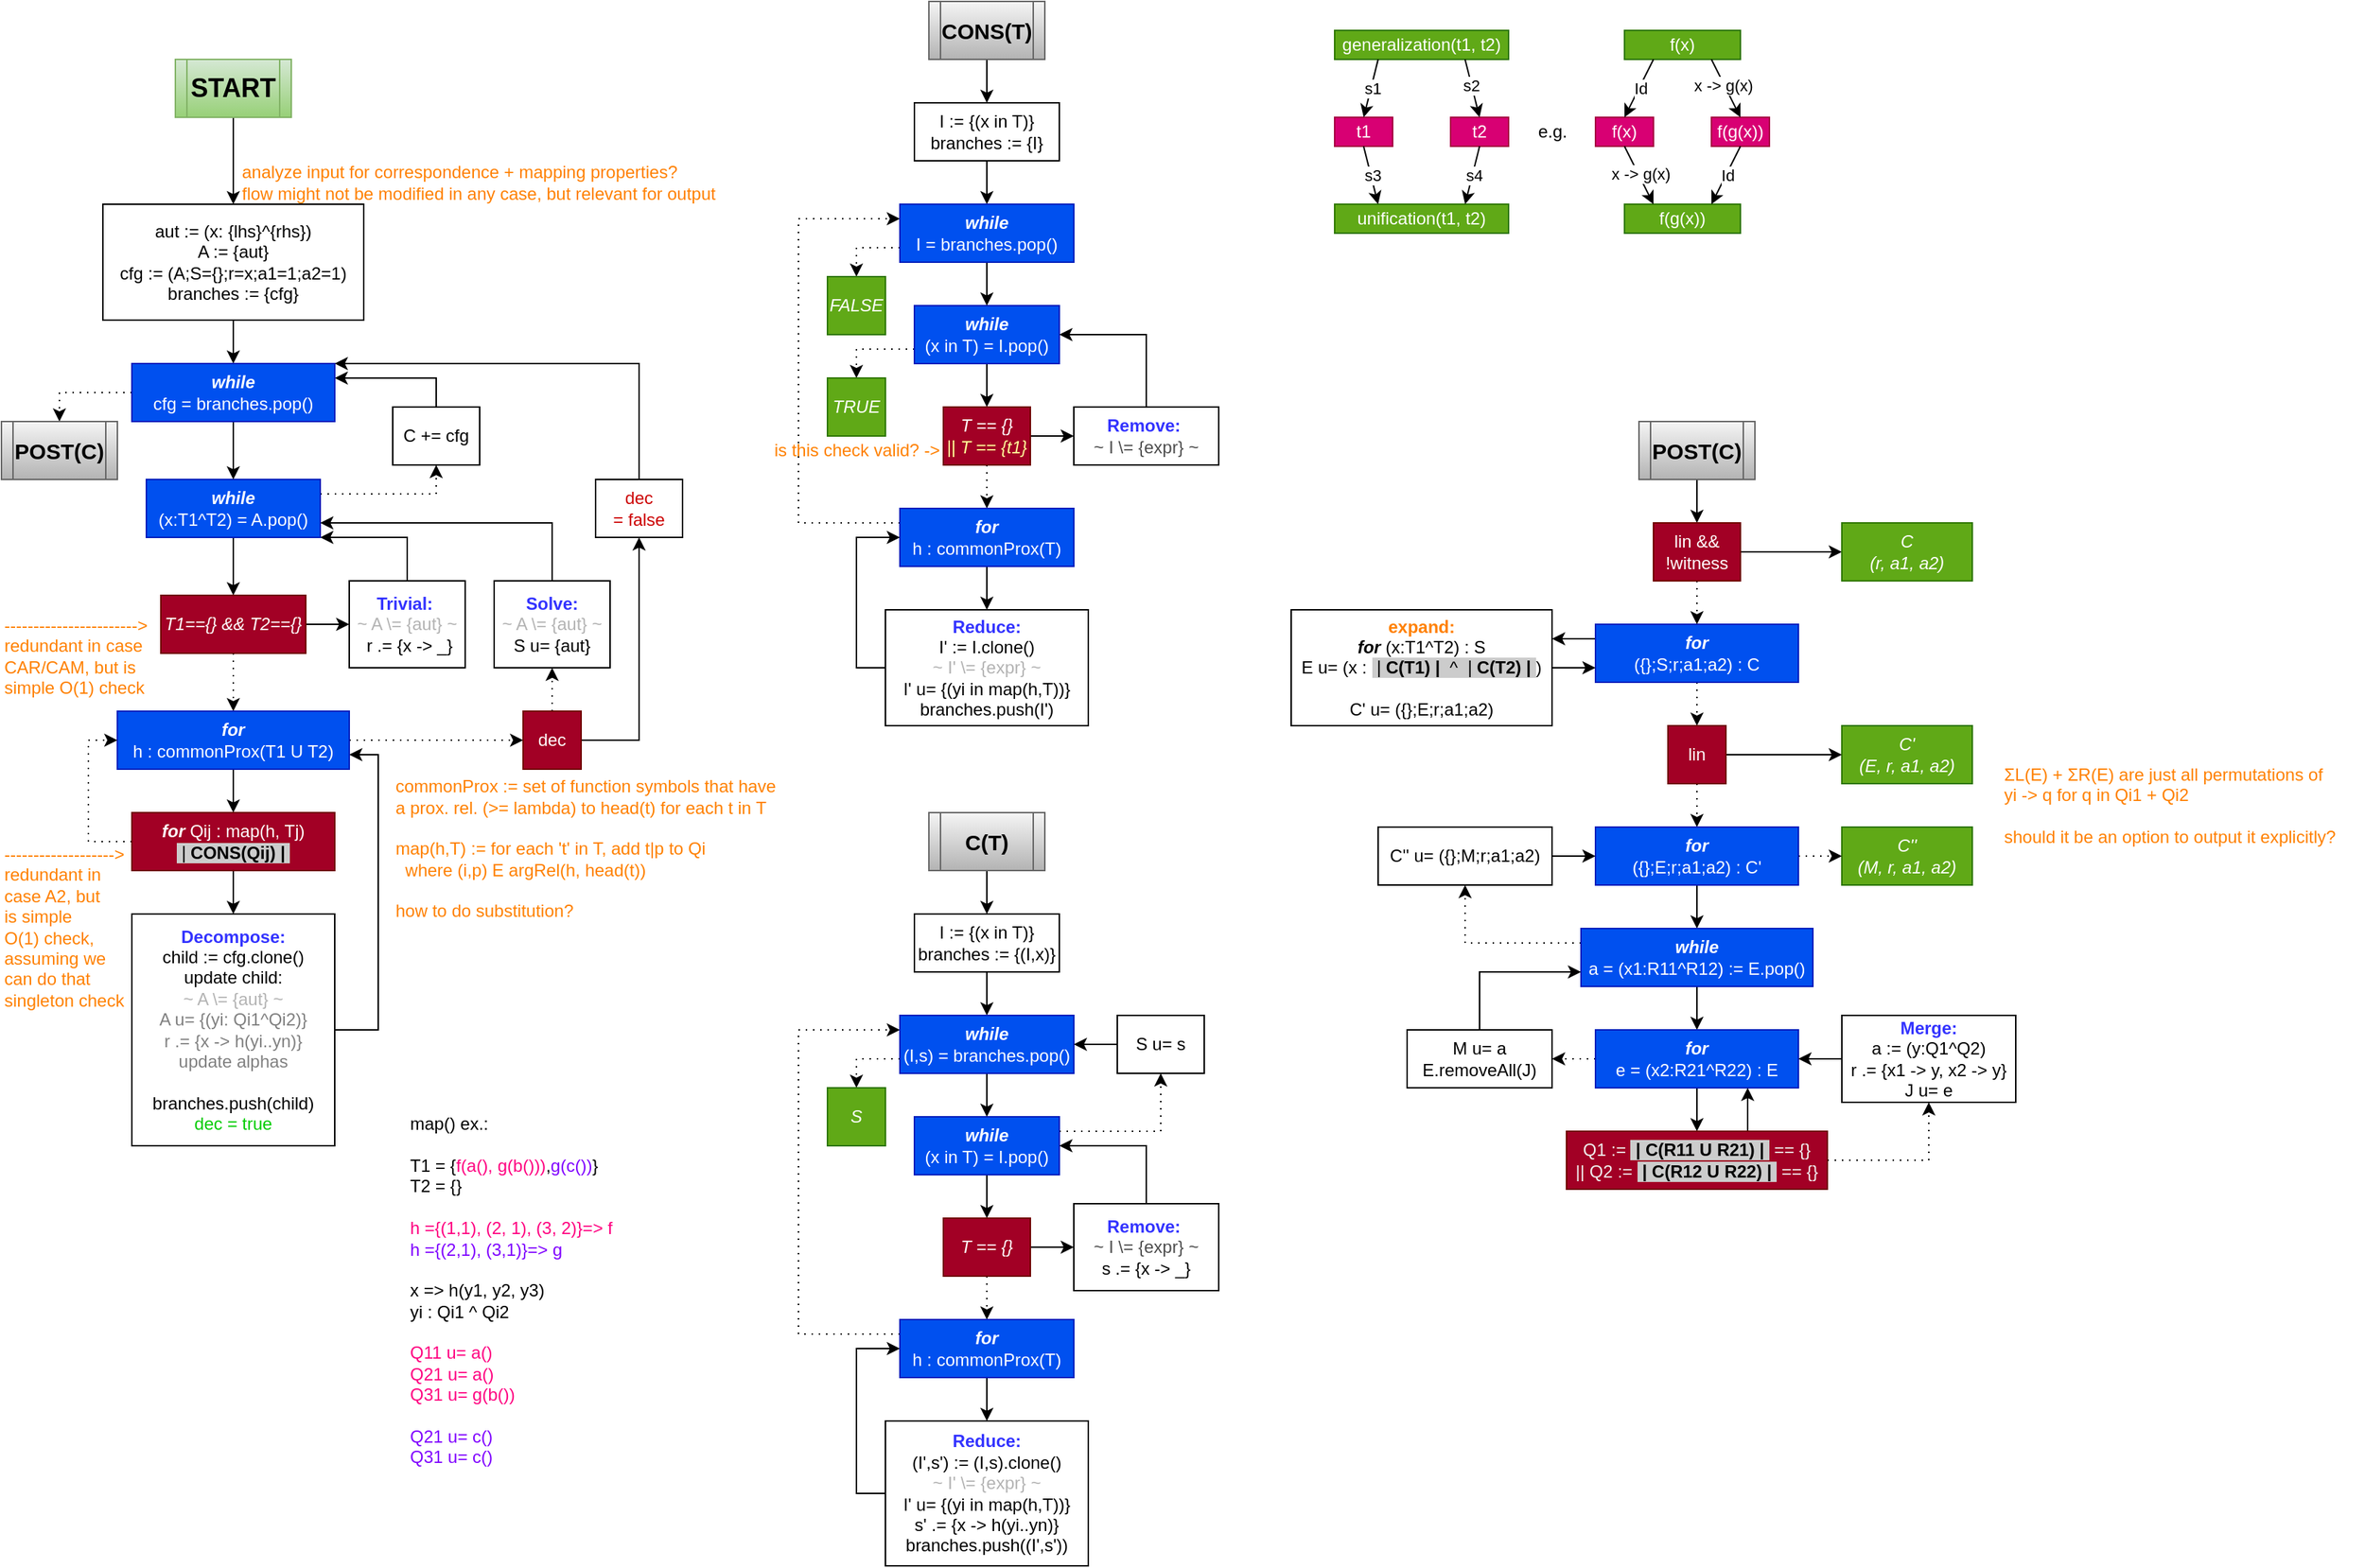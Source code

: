 <mxfile version="26.0.4">
  <diagram name="Page-1" id="MV5HsdUabSFrRN66-z7L">
    <mxGraphModel dx="1615" dy="958" grid="1" gridSize="10" guides="1" tooltips="1" connect="1" arrows="1" fold="1" page="1" pageScale="1" pageWidth="850" pageHeight="1100" math="0" shadow="0">
      <root>
        <mxCell id="0" />
        <mxCell id="1" parent="0" />
        <mxCell id="2ND7MC_ksWg2ifwJMLWy-13" style="edgeStyle=orthogonalEdgeStyle;rounded=0;orthogonalLoop=1;jettySize=auto;html=1;exitX=0.5;exitY=0;exitDx=0;exitDy=0;entryX=1;entryY=1;entryDx=0;entryDy=0;" parent="1" source="2ND7MC_ksWg2ifwJMLWy-1" target="2ND7MC_ksWg2ifwJMLWy-4" edge="1">
          <mxGeometry relative="1" as="geometry">
            <Array as="points">
              <mxPoint x="280" y="370" />
            </Array>
          </mxGeometry>
        </mxCell>
        <mxCell id="2ND7MC_ksWg2ifwJMLWy-1" value="&lt;div&gt;&lt;font style=&quot;color: rgb(51, 51, 255);&quot;&gt;&lt;b style=&quot;&quot;&gt;Trivial:&lt;/b&gt;&amp;nbsp;&lt;/font&gt;&lt;/div&gt;&lt;div&gt;&lt;font style=&quot;color: rgb(179, 179, 179);&quot;&gt;&lt;span&gt;~ A \= {aut} ~&lt;/span&gt;&lt;br&gt;&lt;/font&gt;&lt;/div&gt;&lt;div&gt;&amp;nbsp;r .= {x -&amp;gt; _}&lt;br&gt;&lt;/div&gt;" style="rounded=0;whiteSpace=wrap;html=1;" parent="1" vertex="1">
          <mxGeometry x="240" y="400" width="80" height="60" as="geometry" />
        </mxCell>
        <mxCell id="YFqGZq6FjnmfQghPlma_-5" style="edgeStyle=orthogonalEdgeStyle;rounded=0;orthogonalLoop=1;jettySize=auto;html=1;exitX=1;exitY=0.5;exitDx=0;exitDy=0;entryX=1;entryY=0.75;entryDx=0;entryDy=0;" parent="1" source="2ND7MC_ksWg2ifwJMLWy-2" target="2ND7MC_ksWg2ifwJMLWy-8" edge="1">
          <mxGeometry relative="1" as="geometry">
            <Array as="points">
              <mxPoint x="260" y="710" />
              <mxPoint x="260" y="520" />
            </Array>
          </mxGeometry>
        </mxCell>
        <mxCell id="2ND7MC_ksWg2ifwJMLWy-2" value="&lt;div&gt;&lt;b&gt;&lt;font style=&quot;color: rgb(51, 51, 255);&quot;&gt;Decompose:&lt;/font&gt;&lt;/b&gt;&lt;/div&gt;&lt;div&gt;child := cfg.clone()&lt;/div&gt;&lt;div&gt;update child:&lt;/div&gt;&lt;div&gt;&lt;font style=&quot;color: rgb(179, 179, 179);&quot;&gt;~ A \= {aut} ~&lt;/font&gt;&lt;/div&gt;&lt;div&gt;&lt;font style=&quot;color: rgb(128, 128, 128);&quot;&gt;A u= {(yi: Qi1^Qi2)}&lt;/font&gt;&lt;/div&gt;&lt;div&gt;&lt;font style=&quot;color: rgb(128, 128, 128);&quot;&gt;r .= {x -&amp;gt; h(yi..yn)}&lt;/font&gt;&lt;/div&gt;&lt;div&gt;&lt;font style=&quot;color: rgb(128, 128, 128);&quot;&gt;update alphas&lt;/font&gt;&lt;/div&gt;&lt;div&gt;&lt;font color=&quot;#e6e6e6&quot;&gt;&lt;br&gt;&lt;/font&gt;&lt;/div&gt;&lt;div&gt;&lt;font&gt;&lt;font&gt;branches.push(&lt;/font&gt;child&lt;font&gt;)&lt;/font&gt;&lt;/font&gt;&lt;/div&gt;&lt;div&gt;&lt;font color=&quot;#00cc00&quot;&gt;dec = true&lt;/font&gt;&lt;/div&gt;" style="rounded=0;whiteSpace=wrap;html=1;" parent="1" vertex="1">
          <mxGeometry x="90" y="630" width="140" height="160" as="geometry" />
        </mxCell>
        <mxCell id="2ND7MC_ksWg2ifwJMLWy-11" value="" style="edgeStyle=orthogonalEdgeStyle;rounded=0;orthogonalLoop=1;jettySize=auto;html=1;exitX=0.5;exitY=1;exitDx=0;exitDy=0;entryX=0.5;entryY=0;entryDx=0;entryDy=0;" parent="1" source="2ND7MC_ksWg2ifwJMLWy-4" target="2ND7MC_ksWg2ifwJMLWy-5" edge="1">
          <mxGeometry relative="1" as="geometry">
            <mxPoint as="offset" />
          </mxGeometry>
        </mxCell>
        <mxCell id="2ND7MC_ksWg2ifwJMLWy-49" style="edgeStyle=orthogonalEdgeStyle;rounded=0;orthogonalLoop=1;jettySize=auto;html=1;exitX=1;exitY=0.25;exitDx=0;exitDy=0;entryX=0.5;entryY=1;entryDx=0;entryDy=0;dashed=1;dashPattern=1 4;" parent="1" source="2ND7MC_ksWg2ifwJMLWy-4" target="qYV4E5M03xOuEYzBHJ9l-5" edge="1">
          <mxGeometry relative="1" as="geometry">
            <mxPoint y="370" as="targetPoint" />
            <Array as="points">
              <mxPoint x="300" y="340" />
            </Array>
          </mxGeometry>
        </mxCell>
        <mxCell id="2ND7MC_ksWg2ifwJMLWy-4" value="&lt;div&gt;&lt;b&gt;&lt;i&gt;while&lt;/i&gt;&lt;/b&gt;&lt;/div&gt;&lt;div&gt;(x:T1^T2) = A.pop()&lt;/div&gt;" style="rounded=0;whiteSpace=wrap;html=1;fillColor=#0050ef;strokeColor=#001DBC;fontColor=#ffffff;" parent="1" vertex="1">
          <mxGeometry x="100" y="330" width="120" height="40" as="geometry" />
        </mxCell>
        <mxCell id="2ND7MC_ksWg2ifwJMLWy-6" style="edgeStyle=orthogonalEdgeStyle;rounded=0;orthogonalLoop=1;jettySize=auto;html=1;exitX=1;exitY=0.5;exitDx=0;exitDy=0;entryX=0;entryY=0.5;entryDx=0;entryDy=0;" parent="1" source="2ND7MC_ksWg2ifwJMLWy-5" target="2ND7MC_ksWg2ifwJMLWy-1" edge="1">
          <mxGeometry relative="1" as="geometry" />
        </mxCell>
        <mxCell id="2ND7MC_ksWg2ifwJMLWy-9" style="edgeStyle=orthogonalEdgeStyle;rounded=0;orthogonalLoop=1;jettySize=auto;html=1;exitX=0.5;exitY=1;exitDx=0;exitDy=0;entryX=0.5;entryY=0;entryDx=0;entryDy=0;dashed=1;dashPattern=1 4;strokeWidth=1;" parent="1" source="2ND7MC_ksWg2ifwJMLWy-5" target="2ND7MC_ksWg2ifwJMLWy-8" edge="1">
          <mxGeometry relative="1" as="geometry" />
        </mxCell>
        <mxCell id="2ND7MC_ksWg2ifwJMLWy-5" value="&lt;div&gt;&lt;i style=&quot;background-color: initial;&quot;&gt;T1=={} &amp;amp;&amp;amp; T2=={}&lt;/i&gt;&lt;/div&gt;" style="rounded=0;whiteSpace=wrap;html=1;fillColor=#a20025;strokeColor=#6F0000;fontColor=#ffffff;" parent="1" vertex="1">
          <mxGeometry x="110" y="410" width="100" height="40" as="geometry" />
        </mxCell>
        <mxCell id="qYV4E5M03xOuEYzBHJ9l-33" style="edgeStyle=orthogonalEdgeStyle;rounded=0;orthogonalLoop=1;jettySize=auto;html=1;exitX=1;exitY=0.5;exitDx=0;exitDy=0;entryX=0;entryY=0.5;entryDx=0;entryDy=0;dashed=1;dashPattern=1 4;" parent="1" source="2ND7MC_ksWg2ifwJMLWy-8" target="qYV4E5M03xOuEYzBHJ9l-31" edge="1">
          <mxGeometry relative="1" as="geometry" />
        </mxCell>
        <mxCell id="YFqGZq6FjnmfQghPlma_-1" style="edgeStyle=orthogonalEdgeStyle;rounded=0;orthogonalLoop=1;jettySize=auto;html=1;exitX=0.5;exitY=1;exitDx=0;exitDy=0;entryX=0.5;entryY=0;entryDx=0;entryDy=0;" parent="1" source="2ND7MC_ksWg2ifwJMLWy-8" target="2ND7MC_ksWg2ifwJMLWy-21" edge="1">
          <mxGeometry relative="1" as="geometry" />
        </mxCell>
        <mxCell id="2ND7MC_ksWg2ifwJMLWy-8" value="&lt;div&gt;&lt;b&gt;&lt;i&gt;for&lt;/i&gt;&lt;/b&gt;&lt;/div&gt;&lt;div&gt;h : commonProx(T1 U T2)&lt;/div&gt;" style="rounded=0;whiteSpace=wrap;html=1;fillColor=#0050ef;strokeColor=#001DBC;fontColor=#ffffff;" parent="1" vertex="1">
          <mxGeometry x="80" y="490" width="160" height="40" as="geometry" />
        </mxCell>
        <mxCell id="qYV4E5M03xOuEYzBHJ9l-11" style="edgeStyle=orthogonalEdgeStyle;rounded=0;orthogonalLoop=1;jettySize=auto;html=1;exitX=0.5;exitY=1;exitDx=0;exitDy=0;entryX=0.5;entryY=0;entryDx=0;entryDy=0;" parent="1" source="2ND7MC_ksWg2ifwJMLWy-14" target="qYV4E5M03xOuEYzBHJ9l-9" edge="1">
          <mxGeometry relative="1" as="geometry" />
        </mxCell>
        <mxCell id="2ND7MC_ksWg2ifwJMLWy-14" value="&lt;div&gt;&lt;font&gt;aut :=&amp;nbsp;&lt;span style=&quot;background-color: initial;&quot;&gt;(x: {lhs}^{rhs})&lt;/span&gt;&lt;/font&gt;&lt;/div&gt;&lt;div&gt;&lt;span style=&quot;background-color: initial;&quot;&gt;&lt;font&gt;A := {aut}&lt;/font&gt;&lt;/span&gt;&lt;/div&gt;&lt;div&gt;&lt;font&gt;cfg := (A;S={};r=x;a1=1;a2=1)&lt;/font&gt;&lt;div&gt;&lt;font&gt;branches := {cfg}&lt;/font&gt;&lt;/div&gt;&lt;/div&gt;" style="rounded=0;whiteSpace=wrap;html=1;fontColor=default;" parent="1" vertex="1">
          <mxGeometry x="70" y="140" width="180" height="80" as="geometry" />
        </mxCell>
        <mxCell id="qYV4E5M03xOuEYzBHJ9l-32" style="edgeStyle=orthogonalEdgeStyle;rounded=0;orthogonalLoop=1;jettySize=auto;html=1;exitX=0.5;exitY=0;exitDx=0;exitDy=0;entryX=1;entryY=0.75;entryDx=0;entryDy=0;" parent="1" source="2ND7MC_ksWg2ifwJMLWy-16" target="2ND7MC_ksWg2ifwJMLWy-4" edge="1">
          <mxGeometry relative="1" as="geometry">
            <mxPoint x="300" y="370" as="targetPoint" />
            <Array as="points">
              <mxPoint x="380" y="360" />
            </Array>
          </mxGeometry>
        </mxCell>
        <mxCell id="2ND7MC_ksWg2ifwJMLWy-16" value="&lt;div&gt;&lt;font style=&quot;color: rgb(51, 51, 255);&quot;&gt;&lt;b style=&quot;&quot;&gt;Solve:&lt;/b&gt;&lt;/font&gt;&lt;/div&gt;&lt;div&gt;&lt;font style=&quot;color: rgb(179, 179, 179);&quot;&gt;&lt;span&gt;~ A \= {aut} ~&lt;/span&gt;&lt;br&gt;&lt;/font&gt;S u= {aut}&lt;br&gt;&lt;/div&gt;" style="rounded=0;whiteSpace=wrap;html=1;" parent="1" vertex="1">
          <mxGeometry x="340" y="400" width="80" height="60" as="geometry" />
        </mxCell>
        <mxCell id="2ND7MC_ksWg2ifwJMLWy-18" value="&lt;div align=&quot;left&quot;&gt;&lt;font&gt;&lt;span style=&quot;background-color: initial;&quot;&gt;commonProx := set of function symbols that have&lt;/span&gt;&lt;br&gt;&lt;/font&gt;&lt;/div&gt;&lt;div align=&quot;left&quot;&gt;&lt;font&gt;&lt;span style=&quot;background-color: initial;&quot;&gt;a prox. rel. (&amp;gt;= lambda) to head(t) for each t in T&lt;/span&gt;&lt;/font&gt;&lt;/div&gt;&lt;div align=&quot;left&quot;&gt;&lt;font&gt;&lt;span style=&quot;background-color: initial;&quot;&gt;&lt;br&gt;&lt;/span&gt;&lt;/font&gt;&lt;/div&gt;&lt;div&gt;&lt;span style=&quot;background-color: initial;&quot;&gt;map(h,T) := for each &#39;t&#39; in T, add t|p to Qi&lt;/span&gt;&lt;br&gt;&lt;/div&gt;&lt;div&gt;&lt;font&gt;&amp;nbsp; where (i,p) E argRel(h, head(t))&lt;/font&gt;&lt;/div&gt;&lt;div&gt;&lt;font&gt;&lt;br&gt;&lt;/font&gt;&lt;/div&gt;&lt;div&gt;&lt;font&gt;how to do substitution?&lt;/font&gt;&lt;/div&gt;" style="text;html=1;align=left;verticalAlign=middle;resizable=0;points=[];autosize=1;strokeColor=none;fillColor=none;fontColor=#FF8000;" parent="1" vertex="1">
          <mxGeometry x="270" y="530" width="290" height="110" as="geometry" />
        </mxCell>
        <mxCell id="2ND7MC_ksWg2ifwJMLWy-31" value="" style="edgeStyle=orthogonalEdgeStyle;rounded=0;orthogonalLoop=1;jettySize=auto;html=1;exitX=0.5;exitY=1;exitDx=0;exitDy=0;entryX=0.5;entryY=0;entryDx=0;entryDy=0;" parent="1" source="2ND7MC_ksWg2ifwJMLWy-21" target="2ND7MC_ksWg2ifwJMLWy-2" edge="1">
          <mxGeometry relative="1" as="geometry" />
        </mxCell>
        <mxCell id="YFqGZq6FjnmfQghPlma_-4" style="edgeStyle=orthogonalEdgeStyle;rounded=0;orthogonalLoop=1;jettySize=auto;html=1;exitX=0;exitY=0.5;exitDx=0;exitDy=0;entryX=0;entryY=0.5;entryDx=0;entryDy=0;dashed=1;dashPattern=1 4;" parent="1" source="2ND7MC_ksWg2ifwJMLWy-21" target="2ND7MC_ksWg2ifwJMLWy-8" edge="1">
          <mxGeometry relative="1" as="geometry" />
        </mxCell>
        <mxCell id="2ND7MC_ksWg2ifwJMLWy-21" value="&lt;div&gt;&lt;span style=&quot;background-color: initial;&quot;&gt;&lt;b style=&quot;font-style: italic;&quot;&gt;for&lt;/b&gt; Qij :&lt;/span&gt;&lt;span style=&quot;background-color: initial;&quot;&gt;&amp;nbsp;map(h, Tj)&lt;/span&gt;&lt;br&gt;&lt;/div&gt;&lt;div&gt;&lt;span style=&quot;background-color: rgb(204, 204, 204);&quot;&gt;&lt;i style=&quot;&quot;&gt;&lt;span style=&quot;color: rgb(0, 0, 0);&quot;&gt;&amp;nbsp;|&amp;nbsp;&lt;/span&gt;&lt;/i&gt;&lt;b style=&quot;&quot;&gt;&lt;font color=&quot;#000000&quot;&gt;CONS(Qij) |&amp;nbsp;&lt;/font&gt;&lt;/b&gt;&lt;/span&gt;&lt;br&gt;&lt;/div&gt;" style="rounded=0;whiteSpace=wrap;html=1;fillColor=#a20025;strokeColor=#6F0000;fontColor=#ffffff;" parent="1" vertex="1">
          <mxGeometry x="90" y="560" width="140" height="40" as="geometry" />
        </mxCell>
        <mxCell id="qYV4E5M03xOuEYzBHJ9l-13" style="edgeStyle=orthogonalEdgeStyle;rounded=0;orthogonalLoop=1;jettySize=auto;html=1;exitX=0.5;exitY=0;exitDx=0;exitDy=0;entryX=1;entryY=0.25;entryDx=0;entryDy=0;" parent="1" source="qYV4E5M03xOuEYzBHJ9l-5" target="qYV4E5M03xOuEYzBHJ9l-9" edge="1">
          <mxGeometry relative="1" as="geometry">
            <Array as="points">
              <mxPoint x="300" y="260" />
            </Array>
          </mxGeometry>
        </mxCell>
        <mxCell id="qYV4E5M03xOuEYzBHJ9l-5" value="C += cfg" style="rounded=0;whiteSpace=wrap;html=1;" parent="1" vertex="1">
          <mxGeometry x="270" y="280" width="60" height="40" as="geometry" />
        </mxCell>
        <mxCell id="qYV4E5M03xOuEYzBHJ9l-12" style="edgeStyle=orthogonalEdgeStyle;rounded=0;orthogonalLoop=1;jettySize=auto;html=1;exitX=0.5;exitY=1;exitDx=0;exitDy=0;entryX=0.5;entryY=0;entryDx=0;entryDy=0;" parent="1" source="qYV4E5M03xOuEYzBHJ9l-9" target="2ND7MC_ksWg2ifwJMLWy-4" edge="1">
          <mxGeometry relative="1" as="geometry" />
        </mxCell>
        <mxCell id="qYV4E5M03xOuEYzBHJ9l-15" style="edgeStyle=orthogonalEdgeStyle;rounded=0;orthogonalLoop=1;jettySize=auto;html=1;exitX=0;exitY=0.5;exitDx=0;exitDy=0;entryX=0.5;entryY=0;entryDx=0;entryDy=0;dashed=1;dashPattern=1 4;" parent="1" source="qYV4E5M03xOuEYzBHJ9l-9" edge="1">
          <mxGeometry relative="1" as="geometry">
            <mxPoint x="500" y="200" as="sourcePoint" />
            <mxPoint x="40" y="290" as="targetPoint" />
            <Array as="points">
              <mxPoint x="40" y="270" />
            </Array>
          </mxGeometry>
        </mxCell>
        <mxCell id="qYV4E5M03xOuEYzBHJ9l-9" value="&lt;div&gt;&lt;i style=&quot;font-weight: bold;&quot;&gt;while&lt;/i&gt;&lt;/div&gt;&lt;div&gt;cfg = branches.pop()&lt;/div&gt;" style="rounded=0;whiteSpace=wrap;html=1;fillColor=#0050ef;strokeColor=#001DBC;fontColor=#ffffff;" parent="1" vertex="1">
          <mxGeometry x="90" y="250" width="140" height="40" as="geometry" />
        </mxCell>
        <mxCell id="qYV4E5M03xOuEYzBHJ9l-36" style="edgeStyle=orthogonalEdgeStyle;rounded=0;orthogonalLoop=1;jettySize=auto;html=1;exitX=0.5;exitY=0;exitDx=0;exitDy=0;entryX=1;entryY=0;entryDx=0;entryDy=0;" parent="1" source="qYV4E5M03xOuEYzBHJ9l-30" target="qYV4E5M03xOuEYzBHJ9l-9" edge="1">
          <mxGeometry relative="1" as="geometry">
            <mxPoint x="310" y="270" as="targetPoint" />
            <Array as="points">
              <mxPoint x="440" y="250" />
            </Array>
          </mxGeometry>
        </mxCell>
        <mxCell id="qYV4E5M03xOuEYzBHJ9l-30" value="&lt;font color=&quot;#cc0000&quot;&gt;dec&lt;/font&gt;&lt;div&gt;&lt;font color=&quot;#cc0000&quot;&gt;= false&lt;/font&gt;&lt;/div&gt;" style="rounded=0;whiteSpace=wrap;html=1;" parent="1" vertex="1">
          <mxGeometry x="410" y="330" width="60" height="40" as="geometry" />
        </mxCell>
        <mxCell id="qYV4E5M03xOuEYzBHJ9l-34" style="edgeStyle=orthogonalEdgeStyle;rounded=0;orthogonalLoop=1;jettySize=auto;html=1;exitX=0.5;exitY=0;exitDx=0;exitDy=0;entryX=0.5;entryY=1;entryDx=0;entryDy=0;dashed=1;dashPattern=1 4;" parent="1" source="qYV4E5M03xOuEYzBHJ9l-31" target="2ND7MC_ksWg2ifwJMLWy-16" edge="1">
          <mxGeometry relative="1" as="geometry" />
        </mxCell>
        <mxCell id="qYV4E5M03xOuEYzBHJ9l-35" style="edgeStyle=orthogonalEdgeStyle;rounded=0;orthogonalLoop=1;jettySize=auto;html=1;exitX=1;exitY=0.5;exitDx=0;exitDy=0;entryX=0.5;entryY=1;entryDx=0;entryDy=0;" parent="1" source="qYV4E5M03xOuEYzBHJ9l-31" target="qYV4E5M03xOuEYzBHJ9l-30" edge="1">
          <mxGeometry relative="1" as="geometry" />
        </mxCell>
        <mxCell id="qYV4E5M03xOuEYzBHJ9l-31" value="dec" style="rounded=0;whiteSpace=wrap;html=1;fillColor=#a20025;fontColor=#ffffff;strokeColor=#6F0000;" parent="1" vertex="1">
          <mxGeometry x="360" y="490" width="40" height="40" as="geometry" />
        </mxCell>
        <mxCell id="nS1F547-piA9_K0EXpSQ-3" style="edgeStyle=orthogonalEdgeStyle;rounded=0;orthogonalLoop=1;jettySize=auto;html=1;exitX=0.5;exitY=1;exitDx=0;exitDy=0;entryX=0.5;entryY=0;entryDx=0;entryDy=0;" parent="1" source="qYV4E5M03xOuEYzBHJ9l-60" target="2ND7MC_ksWg2ifwJMLWy-14" edge="1">
          <mxGeometry relative="1" as="geometry">
            <mxPoint x="160" y="70" as="targetPoint" />
          </mxGeometry>
        </mxCell>
        <mxCell id="qYV4E5M03xOuEYzBHJ9l-60" value="&lt;font size=&quot;1&quot; color=&quot;#000000&quot; style=&quot;&quot;&gt;&lt;b style=&quot;font-size: 18px;&quot;&gt;START&lt;/b&gt;&lt;/font&gt;" style="shape=process;whiteSpace=wrap;html=1;backgroundOutline=1;fillColor=#d5e8d4;strokeColor=#82b366;gradientColor=#97d077;" parent="1" vertex="1">
          <mxGeometry x="120" y="40" width="80" height="40" as="geometry" />
        </mxCell>
        <mxCell id="qYV4E5M03xOuEYzBHJ9l-62" value="&lt;font style=&quot;font-size: 15px;&quot;&gt;&lt;b&gt;POST(C)&lt;/b&gt;&lt;/font&gt;" style="shape=process;whiteSpace=wrap;html=1;backgroundOutline=1;fillColor=#f5f5f5;strokeColor=#666666;gradientColor=#b3b3b3;" parent="1" vertex="1">
          <mxGeometry y="290" width="80" height="40" as="geometry" />
        </mxCell>
        <mxCell id="6lFc_eY8YoypXEXzRmWN-25" style="edgeStyle=orthogonalEdgeStyle;rounded=0;orthogonalLoop=1;jettySize=auto;html=1;exitX=0.5;exitY=1;exitDx=0;exitDy=0;entryX=0.5;entryY=0;entryDx=0;entryDy=0;" parent="1" source="qYV4E5M03xOuEYzBHJ9l-63" target="qYV4E5M03xOuEYzBHJ9l-65" edge="1">
          <mxGeometry relative="1" as="geometry" />
        </mxCell>
        <mxCell id="qYV4E5M03xOuEYzBHJ9l-63" value="&lt;font style=&quot;font-size: 15px;&quot;&gt;&lt;b&gt;CONS(T)&lt;/b&gt;&lt;/font&gt;" style="shape=process;whiteSpace=wrap;html=1;backgroundOutline=1;fillColor=#f5f5f5;strokeColor=#666666;gradientColor=#b3b3b3;" parent="1" vertex="1">
          <mxGeometry x="640" width="80" height="40" as="geometry" />
        </mxCell>
        <mxCell id="hu6mcXlgPlEyBDpV5Ew1-13" style="edgeStyle=orthogonalEdgeStyle;rounded=0;orthogonalLoop=1;jettySize=auto;html=1;exitX=0.5;exitY=1;exitDx=0;exitDy=0;entryX=0.5;entryY=0;entryDx=0;entryDy=0;" parent="1" source="qYV4E5M03xOuEYzBHJ9l-65" target="hu6mcXlgPlEyBDpV5Ew1-9" edge="1">
          <mxGeometry relative="1" as="geometry" />
        </mxCell>
        <mxCell id="qYV4E5M03xOuEYzBHJ9l-65" value="&lt;div&gt;&lt;font&gt;&lt;span style=&quot;background-color: initial;&quot;&gt;I :=&amp;nbsp;&lt;/span&gt;&lt;span style=&quot;background-color: initial;&quot;&gt;{(x in T)}&lt;/span&gt;&lt;/font&gt;&lt;/div&gt;&lt;font&gt;branches := {I}&lt;/font&gt;" style="rounded=0;whiteSpace=wrap;html=1;fontColor=default;" parent="1" vertex="1">
          <mxGeometry x="630" y="70" width="100" height="40" as="geometry" />
        </mxCell>
        <mxCell id="qYV4E5M03xOuEYzBHJ9l-70" style="edgeStyle=orthogonalEdgeStyle;rounded=0;orthogonalLoop=1;jettySize=auto;html=1;exitX=0.5;exitY=1;exitDx=0;exitDy=0;entryX=0.5;entryY=0;entryDx=0;entryDy=0;" parent="1" source="qYV4E5M03xOuEYzBHJ9l-66" target="qYV4E5M03xOuEYzBHJ9l-69" edge="1">
          <mxGeometry relative="1" as="geometry" />
        </mxCell>
        <mxCell id="hu6mcXlgPlEyBDpV5Ew1-8" style="edgeStyle=orthogonalEdgeStyle;rounded=0;orthogonalLoop=1;jettySize=auto;html=1;exitX=0;exitY=0.5;exitDx=0;exitDy=0;entryX=0.5;entryY=0;entryDx=0;entryDy=0;dashed=1;dashPattern=1 4;" parent="1" target="hu6mcXlgPlEyBDpV5Ew1-7" edge="1">
          <mxGeometry relative="1" as="geometry">
            <mxPoint x="630" y="240" as="sourcePoint" />
            <Array as="points">
              <mxPoint x="590" y="240" />
            </Array>
          </mxGeometry>
        </mxCell>
        <mxCell id="qYV4E5M03xOuEYzBHJ9l-66" value="&lt;div&gt;&lt;i style=&quot;font-weight: bold;&quot;&gt;while&lt;/i&gt;&lt;/div&gt;&lt;div&gt;(x in T) = I.pop()&lt;/div&gt;" style="rounded=0;whiteSpace=wrap;html=1;fillColor=#0050ef;strokeColor=#001DBC;fontColor=#ffffff;" parent="1" vertex="1">
          <mxGeometry x="630" y="210" width="100" height="40" as="geometry" />
        </mxCell>
        <mxCell id="qYV4E5M03xOuEYzBHJ9l-74" style="edgeStyle=orthogonalEdgeStyle;rounded=0;orthogonalLoop=1;jettySize=auto;html=1;exitX=1;exitY=0.5;exitDx=0;exitDy=0;entryX=0;entryY=0.5;entryDx=0;entryDy=0;" parent="1" source="qYV4E5M03xOuEYzBHJ9l-69" target="qYV4E5M03xOuEYzBHJ9l-73" edge="1">
          <mxGeometry relative="1" as="geometry" />
        </mxCell>
        <mxCell id="qYV4E5M03xOuEYzBHJ9l-82" style="edgeStyle=orthogonalEdgeStyle;rounded=0;orthogonalLoop=1;jettySize=auto;html=1;exitX=0.5;exitY=1;exitDx=0;exitDy=0;entryX=0.5;entryY=0;entryDx=0;entryDy=0;dashed=1;dashPattern=1 4;" parent="1" source="qYV4E5M03xOuEYzBHJ9l-69" target="qYV4E5M03xOuEYzBHJ9l-81" edge="1">
          <mxGeometry relative="1" as="geometry" />
        </mxCell>
        <mxCell id="qYV4E5M03xOuEYzBHJ9l-69" value="&lt;i&gt;T == {}&lt;/i&gt;&lt;div&gt;&lt;i&gt;&lt;font color=&quot;#ffff99&quot;&gt;|| T == {t1}&lt;/font&gt;&lt;/i&gt;&lt;/div&gt;" style="rounded=0;whiteSpace=wrap;html=1;fillColor=#a20025;strokeColor=#6F0000;fontColor=#ffffff;" parent="1" vertex="1">
          <mxGeometry x="650" y="280" width="60" height="40" as="geometry" />
        </mxCell>
        <mxCell id="qYV4E5M03xOuEYzBHJ9l-75" style="edgeStyle=orthogonalEdgeStyle;rounded=0;orthogonalLoop=1;jettySize=auto;html=1;exitX=0.5;exitY=0;exitDx=0;exitDy=0;entryX=1;entryY=0.5;entryDx=0;entryDy=0;" parent="1" source="qYV4E5M03xOuEYzBHJ9l-73" target="qYV4E5M03xOuEYzBHJ9l-66" edge="1">
          <mxGeometry relative="1" as="geometry" />
        </mxCell>
        <mxCell id="qYV4E5M03xOuEYzBHJ9l-73" value="&lt;div&gt;&lt;font style=&quot;color: rgb(51, 51, 255);&quot;&gt;&lt;b style=&quot;&quot;&gt;Remove:&lt;/b&gt;&amp;nbsp;&lt;/font&gt;&lt;/div&gt;&lt;div&gt;&lt;span style=&quot;color: rgb(77, 77, 77);&quot;&gt;~ I \=&lt;/span&gt;&lt;font color=&quot;#4d4d4d&quot;&gt; {expr} &lt;/font&gt;&lt;span style=&quot;color: rgb(77, 77, 77);&quot;&gt;~&lt;/span&gt;&lt;/div&gt;" style="rounded=0;whiteSpace=wrap;html=1;" parent="1" vertex="1">
          <mxGeometry x="740" y="280" width="100" height="40" as="geometry" />
        </mxCell>
        <mxCell id="hu6mcXlgPlEyBDpV5Ew1-18" style="edgeStyle=orthogonalEdgeStyle;rounded=0;orthogonalLoop=1;jettySize=auto;html=1;exitX=0;exitY=0.25;exitDx=0;exitDy=0;entryX=0;entryY=0.25;entryDx=0;entryDy=0;dashed=1;dashPattern=1 4;" parent="1" source="qYV4E5M03xOuEYzBHJ9l-81" target="hu6mcXlgPlEyBDpV5Ew1-9" edge="1">
          <mxGeometry relative="1" as="geometry">
            <Array as="points">
              <mxPoint x="550" y="360" />
              <mxPoint x="550" y="150" />
            </Array>
          </mxGeometry>
        </mxCell>
        <mxCell id="YFqGZq6FjnmfQghPlma_-6" style="edgeStyle=orthogonalEdgeStyle;rounded=0;orthogonalLoop=1;jettySize=auto;html=1;exitX=0.5;exitY=1;exitDx=0;exitDy=0;entryX=0.5;entryY=0;entryDx=0;entryDy=0;" parent="1" source="qYV4E5M03xOuEYzBHJ9l-81" target="hu6mcXlgPlEyBDpV5Ew1-1" edge="1">
          <mxGeometry relative="1" as="geometry" />
        </mxCell>
        <mxCell id="qYV4E5M03xOuEYzBHJ9l-81" value="&lt;div&gt;&lt;b&gt;&lt;i&gt;for&lt;/i&gt;&lt;/b&gt;&lt;/div&gt;&lt;div&gt;h : commonProx(T)&lt;/div&gt;" style="rounded=0;whiteSpace=wrap;html=1;fillColor=#0050ef;strokeColor=#001DBC;fontColor=#ffffff;" parent="1" vertex="1">
          <mxGeometry x="620" y="350" width="120" height="40" as="geometry" />
        </mxCell>
        <mxCell id="YFqGZq6FjnmfQghPlma_-7" style="edgeStyle=orthogonalEdgeStyle;rounded=0;orthogonalLoop=1;jettySize=auto;html=1;exitX=0;exitY=0.5;exitDx=0;exitDy=0;entryX=0;entryY=0.5;entryDx=0;entryDy=0;" parent="1" source="hu6mcXlgPlEyBDpV5Ew1-1" target="qYV4E5M03xOuEYzBHJ9l-81" edge="1">
          <mxGeometry relative="1" as="geometry" />
        </mxCell>
        <mxCell id="hu6mcXlgPlEyBDpV5Ew1-1" value="&lt;div&gt;&lt;b&gt;&lt;font style=&quot;color: rgb(51, 51, 255);&quot;&gt;Reduce:&lt;/font&gt;&lt;/b&gt;&lt;/div&gt;&lt;div&gt;&lt;font&gt;I&#39; := I.clone()&lt;/font&gt;&lt;/div&gt;&lt;div&gt;&lt;font style=&quot;color: rgb(179, 179, 179);&quot;&gt;&lt;span&gt;~ I&#39; \=&lt;/span&gt;&lt;font style=&quot;&quot;&gt;&amp;nbsp;{expr}&amp;nbsp;&lt;/font&gt;&lt;span&gt;~&lt;/span&gt;&lt;br&gt;&lt;/font&gt;&lt;/div&gt;&lt;div&gt;&lt;font&gt;I&#39; u= {(yi in map(h,T))}&lt;/font&gt;&lt;/div&gt;&lt;div&gt;&lt;font&gt;&lt;font&gt;branches.push(&lt;/font&gt;I&#39;&lt;font&gt;)&lt;/font&gt;&lt;/font&gt;&lt;/div&gt;" style="rounded=0;whiteSpace=wrap;html=1;" parent="1" vertex="1">
          <mxGeometry x="610" y="420" width="140" height="80" as="geometry" />
        </mxCell>
        <mxCell id="hu6mcXlgPlEyBDpV5Ew1-7" value="&lt;i&gt;TRUE&lt;/i&gt;" style="rounded=0;whiteSpace=wrap;html=1;fillColor=#60a917;strokeColor=#2D7600;fontColor=#ffffff;" parent="1" vertex="1">
          <mxGeometry x="570" y="260" width="40" height="40" as="geometry" />
        </mxCell>
        <mxCell id="hu6mcXlgPlEyBDpV5Ew1-10" style="edgeStyle=orthogonalEdgeStyle;rounded=0;orthogonalLoop=1;jettySize=auto;html=1;exitX=0.5;exitY=1;exitDx=0;exitDy=0;entryX=0.5;entryY=0;entryDx=0;entryDy=0;" parent="1" source="hu6mcXlgPlEyBDpV5Ew1-9" target="qYV4E5M03xOuEYzBHJ9l-66" edge="1">
          <mxGeometry relative="1" as="geometry" />
        </mxCell>
        <mxCell id="hu6mcXlgPlEyBDpV5Ew1-12" style="edgeStyle=orthogonalEdgeStyle;rounded=0;orthogonalLoop=1;jettySize=auto;html=1;exitX=0;exitY=0.5;exitDx=0;exitDy=0;entryX=0.5;entryY=0;entryDx=0;entryDy=0;dashed=1;dashPattern=1 4;" parent="1" target="hu6mcXlgPlEyBDpV5Ew1-11" edge="1">
          <mxGeometry relative="1" as="geometry">
            <mxPoint x="620" y="170" as="sourcePoint" />
          </mxGeometry>
        </mxCell>
        <mxCell id="hu6mcXlgPlEyBDpV5Ew1-9" value="&lt;div&gt;&lt;i style=&quot;font-weight: bold;&quot;&gt;while&lt;/i&gt;&lt;/div&gt;&lt;div&gt;I = branches.pop()&lt;/div&gt;" style="rounded=0;whiteSpace=wrap;html=1;fillColor=#0050ef;strokeColor=#001DBC;fontColor=#ffffff;" parent="1" vertex="1">
          <mxGeometry x="620" y="140" width="120" height="40" as="geometry" />
        </mxCell>
        <mxCell id="hu6mcXlgPlEyBDpV5Ew1-11" value="&lt;i&gt;FALSE&lt;/i&gt;" style="rounded=0;whiteSpace=wrap;html=1;fillColor=#60a917;strokeColor=#2D7600;fontColor=#ffffff;" parent="1" vertex="1">
          <mxGeometry x="570" y="190" width="40" height="40" as="geometry" />
        </mxCell>
        <mxCell id="qK_y-x9gpYQC0bbl0m_x-9" style="edgeStyle=orthogonalEdgeStyle;rounded=0;orthogonalLoop=1;jettySize=auto;html=1;exitX=0.5;exitY=1;exitDx=0;exitDy=0;entryX=0.5;entryY=0;entryDx=0;entryDy=0;" parent="1" source="hu6mcXlgPlEyBDpV5Ew1-17" target="qK_y-x9gpYQC0bbl0m_x-8" edge="1">
          <mxGeometry relative="1" as="geometry" />
        </mxCell>
        <mxCell id="hu6mcXlgPlEyBDpV5Ew1-17" value="&lt;font style=&quot;font-size: 15px;&quot;&gt;&lt;b&gt;POST(C)&lt;/b&gt;&lt;/font&gt;" style="shape=process;whiteSpace=wrap;html=1;backgroundOutline=1;fillColor=#f5f5f5;strokeColor=#666666;gradientColor=#b3b3b3;" parent="1" vertex="1">
          <mxGeometry x="1130" y="290" width="80" height="40" as="geometry" />
        </mxCell>
        <mxCell id="qK_y-x9gpYQC0bbl0m_x-4" style="edgeStyle=orthogonalEdgeStyle;rounded=0;orthogonalLoop=1;jettySize=auto;html=1;exitX=0.5;exitY=1;exitDx=0;exitDy=0;entryX=0.5;entryY=0;entryDx=0;entryDy=0;dashed=1;dashPattern=1 4;" parent="1" source="hu6mcXlgPlEyBDpV5Ew1-22" target="Q2FId8yKk_eVO32PVIF4-1" edge="1">
          <mxGeometry relative="1" as="geometry" />
        </mxCell>
        <mxCell id="nS1F547-piA9_K0EXpSQ-44" style="edgeStyle=orthogonalEdgeStyle;rounded=0;orthogonalLoop=1;jettySize=auto;html=1;exitX=0;exitY=0.25;exitDx=0;exitDy=0;entryX=1;entryY=0.25;entryDx=0;entryDy=0;" parent="1" source="hu6mcXlgPlEyBDpV5Ew1-22" target="hu6mcXlgPlEyBDpV5Ew1-24" edge="1">
          <mxGeometry relative="1" as="geometry" />
        </mxCell>
        <mxCell id="hu6mcXlgPlEyBDpV5Ew1-22" value="&lt;div&gt;&lt;b&gt;&lt;i&gt;for&lt;/i&gt;&lt;/b&gt;&lt;/div&gt;&lt;div&gt;({};S;r;a1;a2) : C&lt;/div&gt;" style="rounded=0;whiteSpace=wrap;html=1;fillColor=#0050ef;strokeColor=#001DBC;fontColor=#ffffff;" parent="1" vertex="1">
          <mxGeometry x="1100" y="430" width="140" height="40" as="geometry" />
        </mxCell>
        <mxCell id="nS1F547-piA9_K0EXpSQ-45" style="edgeStyle=orthogonalEdgeStyle;rounded=0;orthogonalLoop=1;jettySize=auto;html=1;exitX=1;exitY=0.5;exitDx=0;exitDy=0;entryX=0;entryY=0.75;entryDx=0;entryDy=0;" parent="1" source="hu6mcXlgPlEyBDpV5Ew1-24" target="hu6mcXlgPlEyBDpV5Ew1-22" edge="1">
          <mxGeometry relative="1" as="geometry" />
        </mxCell>
        <mxCell id="hu6mcXlgPlEyBDpV5Ew1-24" value="&lt;div&gt;&lt;b&gt;&lt;font style=&quot;color: rgb(255, 128, 0);&quot;&gt;expand:&lt;/font&gt;&lt;/b&gt;&lt;/div&gt;&lt;div&gt;&lt;b&gt;&lt;i&gt;for&lt;/i&gt;&lt;/b&gt; (x:T1^T2) : S&lt;/div&gt;E u= (x :&amp;nbsp;&lt;span style=&quot;background-color: rgb(204, 204, 204);&quot;&gt;&lt;i style=&quot;color: rgb(255, 255, 255);&quot;&gt;&lt;span&gt;&lt;font color=&quot;#000000&quot;&gt;&amp;nbsp;|&amp;nbsp;&lt;/font&gt;&lt;/span&gt;&lt;/i&gt;&lt;b style=&quot;color: rgb(255, 255, 255);&quot;&gt;&lt;font color=&quot;#000000&quot;&gt;C(T1) |&amp;nbsp;&lt;/font&gt;&lt;/b&gt;&amp;nbsp;^&amp;nbsp;&lt;i style=&quot;color: rgb(255, 255, 255);&quot;&gt;&lt;span&gt;&lt;font color=&quot;#000000&quot;&gt;&amp;nbsp;|&amp;nbsp;&lt;/font&gt;&lt;/span&gt;&lt;/i&gt;&lt;b style=&quot;color: rgb(255, 255, 255);&quot;&gt;&lt;font color=&quot;#000000&quot;&gt;C(T2) |&amp;nbsp;&lt;/font&gt;&lt;/b&gt;&lt;/span&gt;)&lt;div&gt;&lt;br&gt;&lt;/div&gt;&lt;div&gt;C&#39; u= ({};E;r;a1;a2)&lt;br&gt;&lt;/div&gt;" style="rounded=0;whiteSpace=wrap;html=1;" parent="1" vertex="1">
          <mxGeometry x="890" y="420" width="180" height="80" as="geometry" />
        </mxCell>
        <mxCell id="mmXXrQ7j14aXwqI5WGvC-3" style="edgeStyle=orthogonalEdgeStyle;rounded=0;orthogonalLoop=1;jettySize=auto;html=1;exitX=0.5;exitY=1;exitDx=0;exitDy=0;entryX=0.5;entryY=0;entryDx=0;entryDy=0;" parent="1" source="mmXXrQ7j14aXwqI5WGvC-4" target="mmXXrQ7j14aXwqI5WGvC-6" edge="1">
          <mxGeometry relative="1" as="geometry" />
        </mxCell>
        <mxCell id="mmXXrQ7j14aXwqI5WGvC-4" value="&lt;font style=&quot;&quot;&gt;&lt;span style=&quot;font-size: 15px;&quot;&gt;&lt;b&gt;C&lt;/b&gt;&lt;/span&gt;&lt;b style=&quot;font-size: 15px;&quot;&gt;(T)&lt;/b&gt;&lt;/font&gt;" style="shape=process;whiteSpace=wrap;html=1;backgroundOutline=1;fillColor=#f5f5f5;strokeColor=#666666;gradientColor=#b3b3b3;" parent="1" vertex="1">
          <mxGeometry x="640" y="560" width="80" height="40" as="geometry" />
        </mxCell>
        <mxCell id="mmXXrQ7j14aXwqI5WGvC-5" style="edgeStyle=orthogonalEdgeStyle;rounded=0;orthogonalLoop=1;jettySize=auto;html=1;exitX=0.5;exitY=1;exitDx=0;exitDy=0;entryX=0.5;entryY=0;entryDx=0;entryDy=0;" parent="1" source="mmXXrQ7j14aXwqI5WGvC-6" target="mmXXrQ7j14aXwqI5WGvC-26" edge="1">
          <mxGeometry relative="1" as="geometry" />
        </mxCell>
        <mxCell id="mmXXrQ7j14aXwqI5WGvC-6" value="&lt;div&gt;&lt;font&gt;&lt;span style=&quot;background-color: initial;&quot;&gt;I :=&amp;nbsp;&lt;/span&gt;&lt;span style=&quot;background-color: initial;&quot;&gt;{(x in T)}&lt;/span&gt;&lt;/font&gt;&lt;/div&gt;&lt;font&gt;branches := {(I,x)}&lt;/font&gt;" style="rounded=0;whiteSpace=wrap;html=1;fontColor=default;" parent="1" vertex="1">
          <mxGeometry x="630" y="630" width="100" height="40" as="geometry" />
        </mxCell>
        <mxCell id="mmXXrQ7j14aXwqI5WGvC-7" style="edgeStyle=orthogonalEdgeStyle;rounded=0;orthogonalLoop=1;jettySize=auto;html=1;exitX=0.5;exitY=1;exitDx=0;exitDy=0;entryX=0.5;entryY=0;entryDx=0;entryDy=0;" parent="1" source="mmXXrQ7j14aXwqI5WGvC-9" target="mmXXrQ7j14aXwqI5WGvC-12" edge="1">
          <mxGeometry relative="1" as="geometry" />
        </mxCell>
        <mxCell id="mmXXrQ7j14aXwqI5WGvC-31" style="edgeStyle=orthogonalEdgeStyle;rounded=0;orthogonalLoop=1;jettySize=auto;html=1;exitX=1;exitY=0.25;exitDx=0;exitDy=0;entryX=0.5;entryY=1;entryDx=0;entryDy=0;dashed=1;dashPattern=1 4;" parent="1" source="mmXXrQ7j14aXwqI5WGvC-9" target="mmXXrQ7j14aXwqI5WGvC-30" edge="1">
          <mxGeometry relative="1" as="geometry" />
        </mxCell>
        <mxCell id="mmXXrQ7j14aXwqI5WGvC-9" value="&lt;div&gt;&lt;i style=&quot;font-weight: bold;&quot;&gt;while&lt;/i&gt;&lt;/div&gt;&lt;div&gt;(x in T) = I.pop()&lt;/div&gt;" style="rounded=0;whiteSpace=wrap;html=1;fillColor=#0050ef;strokeColor=#001DBC;fontColor=#ffffff;" parent="1" vertex="1">
          <mxGeometry x="630" y="770" width="100" height="40" as="geometry" />
        </mxCell>
        <mxCell id="mmXXrQ7j14aXwqI5WGvC-10" style="edgeStyle=orthogonalEdgeStyle;rounded=0;orthogonalLoop=1;jettySize=auto;html=1;exitX=1;exitY=0.5;exitDx=0;exitDy=0;entryX=0;entryY=0.5;entryDx=0;entryDy=0;" parent="1" source="mmXXrQ7j14aXwqI5WGvC-12" target="mmXXrQ7j14aXwqI5WGvC-14" edge="1">
          <mxGeometry relative="1" as="geometry" />
        </mxCell>
        <mxCell id="mmXXrQ7j14aXwqI5WGvC-11" style="edgeStyle=orthogonalEdgeStyle;rounded=0;orthogonalLoop=1;jettySize=auto;html=1;exitX=0.5;exitY=1;exitDx=0;exitDy=0;entryX=0.5;entryY=0;entryDx=0;entryDy=0;dashed=1;dashPattern=1 4;" parent="1" source="mmXXrQ7j14aXwqI5WGvC-12" target="mmXXrQ7j14aXwqI5WGvC-17" edge="1">
          <mxGeometry relative="1" as="geometry" />
        </mxCell>
        <mxCell id="mmXXrQ7j14aXwqI5WGvC-12" value="&lt;i&gt;T == {}&lt;/i&gt;" style="rounded=0;whiteSpace=wrap;html=1;fillColor=#a20025;strokeColor=#6F0000;fontColor=#ffffff;" parent="1" vertex="1">
          <mxGeometry x="650" y="840" width="60" height="40" as="geometry" />
        </mxCell>
        <mxCell id="mmXXrQ7j14aXwqI5WGvC-13" style="edgeStyle=orthogonalEdgeStyle;rounded=0;orthogonalLoop=1;jettySize=auto;html=1;exitX=0.5;exitY=0;exitDx=0;exitDy=0;entryX=1;entryY=0.5;entryDx=0;entryDy=0;" parent="1" source="mmXXrQ7j14aXwqI5WGvC-14" target="mmXXrQ7j14aXwqI5WGvC-9" edge="1">
          <mxGeometry relative="1" as="geometry" />
        </mxCell>
        <mxCell id="mmXXrQ7j14aXwqI5WGvC-14" value="&lt;div&gt;&lt;font style=&quot;color: rgb(51, 51, 255);&quot;&gt;&lt;b style=&quot;&quot;&gt;Remove:&lt;/b&gt;&amp;nbsp;&lt;/font&gt;&lt;/div&gt;&lt;div&gt;&lt;span style=&quot;color: rgb(77, 77, 77);&quot;&gt;~ I \=&lt;/span&gt;&lt;font color=&quot;#4d4d4d&quot;&gt; {expr} &lt;/font&gt;&lt;span style=&quot;color: rgb(77, 77, 77);&quot;&gt;~&lt;/span&gt;&lt;/div&gt;&lt;div&gt;s .= {x -&amp;gt; _}&lt;span style=&quot;color: rgb(77, 77, 77);&quot;&gt;&lt;br&gt;&lt;/span&gt;&lt;/div&gt;" style="rounded=0;whiteSpace=wrap;html=1;" parent="1" vertex="1">
          <mxGeometry x="740" y="830" width="100" height="60" as="geometry" />
        </mxCell>
        <mxCell id="mmXXrQ7j14aXwqI5WGvC-16" style="edgeStyle=orthogonalEdgeStyle;rounded=0;orthogonalLoop=1;jettySize=auto;html=1;exitX=0;exitY=0.25;exitDx=0;exitDy=0;entryX=0;entryY=0.25;entryDx=0;entryDy=0;dashed=1;dashPattern=1 4;" parent="1" source="mmXXrQ7j14aXwqI5WGvC-17" target="mmXXrQ7j14aXwqI5WGvC-26" edge="1">
          <mxGeometry relative="1" as="geometry">
            <Array as="points">
              <mxPoint x="550" y="920" />
              <mxPoint x="550" y="710" />
            </Array>
          </mxGeometry>
        </mxCell>
        <mxCell id="YFqGZq6FjnmfQghPlma_-8" style="edgeStyle=orthogonalEdgeStyle;rounded=0;orthogonalLoop=1;jettySize=auto;html=1;exitX=0.5;exitY=1;exitDx=0;exitDy=0;entryX=0.5;entryY=0;entryDx=0;entryDy=0;" parent="1" source="mmXXrQ7j14aXwqI5WGvC-17" target="mmXXrQ7j14aXwqI5WGvC-22" edge="1">
          <mxGeometry relative="1" as="geometry" />
        </mxCell>
        <mxCell id="mmXXrQ7j14aXwqI5WGvC-17" value="&lt;div&gt;&lt;b&gt;&lt;i&gt;for&lt;/i&gt;&lt;/b&gt;&lt;/div&gt;&lt;div&gt;h : commonProx(T)&lt;/div&gt;" style="rounded=0;whiteSpace=wrap;html=1;fillColor=#0050ef;strokeColor=#001DBC;fontColor=#ffffff;" parent="1" vertex="1">
          <mxGeometry x="620" y="910" width="120" height="40" as="geometry" />
        </mxCell>
        <mxCell id="YFqGZq6FjnmfQghPlma_-9" style="edgeStyle=orthogonalEdgeStyle;rounded=0;orthogonalLoop=1;jettySize=auto;html=1;exitX=0;exitY=0.5;exitDx=0;exitDy=0;entryX=0;entryY=0.5;entryDx=0;entryDy=0;" parent="1" source="mmXXrQ7j14aXwqI5WGvC-22" target="mmXXrQ7j14aXwqI5WGvC-17" edge="1">
          <mxGeometry relative="1" as="geometry" />
        </mxCell>
        <mxCell id="mmXXrQ7j14aXwqI5WGvC-22" value="&lt;div&gt;&lt;b&gt;&lt;font style=&quot;color: rgb(51, 51, 255);&quot;&gt;Reduce:&lt;/font&gt;&lt;/b&gt;&lt;/div&gt;&lt;div&gt;&lt;font&gt;(I&#39;,s&#39;) := (I,s).clone()&lt;/font&gt;&lt;/div&gt;&lt;div&gt;&lt;font style=&quot;color: rgb(179, 179, 179);&quot;&gt;&lt;span&gt;~ I&#39; \=&lt;/span&gt;&lt;font style=&quot;&quot;&gt;&amp;nbsp;{expr}&amp;nbsp;&lt;/font&gt;&lt;span&gt;~&lt;/span&gt;&lt;br&gt;&lt;/font&gt;&lt;/div&gt;&lt;div&gt;&lt;font&gt;I&#39; u= {(yi in map(h,T))}&lt;/font&gt;&lt;/div&gt;&lt;div&gt;&lt;font&gt;s&#39; .= {x -&amp;gt; h(yi..yn)}&lt;/font&gt;&lt;/div&gt;&lt;div&gt;&lt;font&gt;&lt;font&gt;branches.push((&lt;/font&gt;I&#39;,s&#39;)&lt;font&gt;)&lt;/font&gt;&lt;/font&gt;&lt;/div&gt;" style="rounded=0;whiteSpace=wrap;html=1;" parent="1" vertex="1">
          <mxGeometry x="610" y="980" width="140" height="100" as="geometry" />
        </mxCell>
        <mxCell id="mmXXrQ7j14aXwqI5WGvC-24" style="edgeStyle=orthogonalEdgeStyle;rounded=0;orthogonalLoop=1;jettySize=auto;html=1;exitX=0.5;exitY=1;exitDx=0;exitDy=0;entryX=0.5;entryY=0;entryDx=0;entryDy=0;" parent="1" source="mmXXrQ7j14aXwqI5WGvC-26" target="mmXXrQ7j14aXwqI5WGvC-9" edge="1">
          <mxGeometry relative="1" as="geometry" />
        </mxCell>
        <mxCell id="mmXXrQ7j14aXwqI5WGvC-25" style="edgeStyle=orthogonalEdgeStyle;rounded=0;orthogonalLoop=1;jettySize=auto;html=1;exitX=0;exitY=0.5;exitDx=0;exitDy=0;entryX=0.5;entryY=0;entryDx=0;entryDy=0;dashed=1;dashPattern=1 4;" parent="1" target="mmXXrQ7j14aXwqI5WGvC-27" edge="1">
          <mxGeometry relative="1" as="geometry">
            <mxPoint x="620" y="730" as="sourcePoint" />
          </mxGeometry>
        </mxCell>
        <mxCell id="mmXXrQ7j14aXwqI5WGvC-26" value="&lt;div&gt;&lt;i style=&quot;font-weight: bold;&quot;&gt;while&lt;/i&gt;&lt;/div&gt;&lt;div&gt;(I,s) = branches.pop()&lt;/div&gt;" style="rounded=0;whiteSpace=wrap;html=1;fillColor=#0050ef;strokeColor=#001DBC;fontColor=#ffffff;" parent="1" vertex="1">
          <mxGeometry x="620" y="700" width="120" height="40" as="geometry" />
        </mxCell>
        <mxCell id="mmXXrQ7j14aXwqI5WGvC-27" value="&lt;i&gt;S&lt;/i&gt;" style="rounded=0;whiteSpace=wrap;html=1;fillColor=#60a917;strokeColor=#2D7600;fontColor=#ffffff;" parent="1" vertex="1">
          <mxGeometry x="570" y="750" width="40" height="40" as="geometry" />
        </mxCell>
        <mxCell id="mmXXrQ7j14aXwqI5WGvC-32" style="edgeStyle=orthogonalEdgeStyle;rounded=0;orthogonalLoop=1;jettySize=auto;html=1;exitX=0;exitY=0.5;exitDx=0;exitDy=0;entryX=1;entryY=0.5;entryDx=0;entryDy=0;" parent="1" source="mmXXrQ7j14aXwqI5WGvC-30" target="mmXXrQ7j14aXwqI5WGvC-26" edge="1">
          <mxGeometry relative="1" as="geometry" />
        </mxCell>
        <mxCell id="mmXXrQ7j14aXwqI5WGvC-30" value="S u= s" style="rounded=0;whiteSpace=wrap;html=1;" parent="1" vertex="1">
          <mxGeometry x="770" y="700" width="60" height="40" as="geometry" />
        </mxCell>
        <mxCell id="6lFc_eY8YoypXEXzRmWN-1" value="&lt;i&gt;C&#39;&lt;/i&gt;&lt;div&gt;&lt;i&gt;(E,&amp;nbsp;&lt;/i&gt;&lt;i style=&quot;background-color: initial;&quot;&gt;r, a1, a2&lt;/i&gt;&lt;i style=&quot;background-color: initial;&quot;&gt;)&lt;/i&gt;&lt;/div&gt;" style="rounded=0;whiteSpace=wrap;html=1;fillColor=#60a917;strokeColor=#2D7600;fontColor=#ffffff;" parent="1" vertex="1">
          <mxGeometry x="1270" y="500" width="90" height="40" as="geometry" />
        </mxCell>
        <mxCell id="6lFc_eY8YoypXEXzRmWN-22" value="&lt;i&gt;C&#39;&#39;&lt;/i&gt;&lt;div&gt;&lt;i&gt;(M,&amp;nbsp;&lt;/i&gt;&lt;i style=&quot;background-color: initial;&quot;&gt;r, a1, a2&lt;/i&gt;&lt;i style=&quot;background-color: initial;&quot;&gt;)&lt;/i&gt;&lt;/div&gt;" style="rounded=0;whiteSpace=wrap;html=1;fillColor=#60a917;strokeColor=#2D7600;fontColor=#ffffff;" parent="1" vertex="1">
          <mxGeometry x="1270" y="570" width="90" height="40" as="geometry" />
        </mxCell>
        <mxCell id="6lFc_eY8YoypXEXzRmWN-24" value="&lt;div&gt;&lt;span style=&quot;&quot;&gt;-----------------------&amp;gt;&lt;/span&gt;&lt;font&gt;&lt;br&gt;&lt;/font&gt;&lt;/div&gt;&lt;font&gt;redundant&amp;nbsp;&lt;/font&gt;&lt;span style=&quot;background-color: initial;&quot;&gt;in case&lt;/span&gt;&lt;div&gt;&lt;span style=&quot;background-color: initial;&quot;&gt;CAR/CAM,&amp;nbsp;&lt;/span&gt;&lt;font style=&quot;background-color: initial;&quot;&gt;but is&lt;/font&gt;&lt;/div&gt;&lt;div&gt;&lt;span style=&quot;background-color: initial;&quot;&gt;simple&amp;nbsp;&lt;/span&gt;&lt;span style=&quot;background-color: initial;&quot;&gt;O(1) check&lt;/span&gt;&lt;/div&gt;" style="text;html=1;align=left;verticalAlign=middle;resizable=0;points=[];autosize=1;strokeColor=none;fillColor=none;fontColor=#FF8000;" parent="1" vertex="1">
          <mxGeometry y="417" width="120" height="70" as="geometry" />
        </mxCell>
        <mxCell id="6lFc_eY8YoypXEXzRmWN-26" value="&lt;font&gt;is this check valid? -&amp;gt;&lt;/font&gt;" style="text;html=1;align=center;verticalAlign=middle;resizable=0;points=[];autosize=1;strokeColor=none;fillColor=none;fontColor=#FF8000;" parent="1" vertex="1">
          <mxGeometry x="520" y="295" width="140" height="30" as="geometry" />
        </mxCell>
        <mxCell id="6lFc_eY8YoypXEXzRmWN-27" value="&lt;div&gt;&lt;font&gt;-------------------&amp;gt;&lt;/font&gt;&lt;/div&gt;&lt;div&gt;&lt;font&gt;redundant in&lt;/font&gt;&lt;/div&gt;&lt;div&gt;&lt;font&gt;case A2, but&lt;/font&gt;&lt;/div&gt;&lt;div&gt;&lt;font&gt;is simple&lt;/font&gt;&lt;/div&gt;&lt;div&gt;&lt;font&gt;O(1) check,&lt;/font&gt;&lt;/div&gt;&lt;div&gt;&lt;font&gt;assuming&lt;/font&gt;&lt;span style=&quot;background-color: initial;&quot;&gt;&amp;nbsp;we&lt;/span&gt;&lt;/div&gt;&lt;div&gt;&lt;font&gt;can do that&lt;/font&gt;&lt;/div&gt;&lt;div&gt;&lt;font&gt;singleton check&lt;/font&gt;&lt;/div&gt;" style="text;html=1;align=left;verticalAlign=middle;resizable=0;points=[];autosize=1;strokeColor=none;fillColor=none;fontColor=#FF8000;" parent="1" vertex="1">
          <mxGeometry y="574" width="110" height="130" as="geometry" />
        </mxCell>
        <mxCell id="Q2FId8yKk_eVO32PVIF4-4" style="edgeStyle=orthogonalEdgeStyle;rounded=0;orthogonalLoop=1;jettySize=auto;html=1;exitX=1;exitY=0.5;exitDx=0;exitDy=0;" parent="1" source="Q2FId8yKk_eVO32PVIF4-1" target="6lFc_eY8YoypXEXzRmWN-1" edge="1">
          <mxGeometry relative="1" as="geometry" />
        </mxCell>
        <mxCell id="qK_y-x9gpYQC0bbl0m_x-7" style="edgeStyle=orthogonalEdgeStyle;rounded=0;orthogonalLoop=1;jettySize=auto;html=1;exitX=0.5;exitY=1;exitDx=0;exitDy=0;entryX=0.5;entryY=0;entryDx=0;entryDy=0;dashed=1;dashPattern=1 4;" parent="1" source="Q2FId8yKk_eVO32PVIF4-1" target="qK_y-x9gpYQC0bbl0m_x-5" edge="1">
          <mxGeometry relative="1" as="geometry" />
        </mxCell>
        <mxCell id="Q2FId8yKk_eVO32PVIF4-1" value="lin" style="rounded=0;whiteSpace=wrap;html=1;fillColor=#a20025;fontColor=#ffffff;strokeColor=#6F0000;" parent="1" vertex="1">
          <mxGeometry x="1150" y="500" width="40" height="40" as="geometry" />
        </mxCell>
        <mxCell id="ooxw4HNNvHnsEk4AAlQA-3" value="&lt;div&gt;&lt;span style=&quot;background-color: initial;&quot;&gt;ΣL(E) + ΣR(E) are just all permutations&amp;nbsp;&lt;/span&gt;&lt;span style=&quot;background-color: initial;&quot;&gt;of&lt;/span&gt;&lt;br&gt;&lt;/div&gt;&lt;div&gt;&lt;span style=&quot;background-color: initial;&quot;&gt;&lt;font&gt;yi -&amp;gt; q for q in Qi1 + Qi2&lt;/font&gt;&lt;/span&gt;&lt;/div&gt;&lt;div&gt;&lt;font&gt;&lt;br&gt;&lt;/font&gt;&lt;div&gt;&lt;div&gt;&lt;div&gt;&lt;font&gt;should it be an option to output it explicitly?&lt;/font&gt;&lt;/div&gt;&lt;/div&gt;&lt;/div&gt;&lt;/div&gt;" style="text;html=1;align=left;verticalAlign=middle;resizable=0;points=[];autosize=1;strokeColor=none;fillColor=none;fontColor=#FF8000;" parent="1" vertex="1">
          <mxGeometry x="1380" y="520" width="250" height="70" as="geometry" />
        </mxCell>
        <mxCell id="Q2FId8yKk_eVO32PVIF4-5" value="&lt;font&gt;analyze input for correspondence + mapping properties?&lt;/font&gt;&lt;div&gt;&lt;font&gt;flow might not be modified in any case, but relevant for output&lt;/font&gt;&lt;/div&gt;" style="text;html=1;align=left;verticalAlign=middle;resizable=0;points=[];autosize=1;strokeColor=none;fillColor=none;fontColor=#FF8000;" parent="1" vertex="1">
          <mxGeometry x="164" y="105" width="350" height="40" as="geometry" />
        </mxCell>
        <mxCell id="qK_y-x9gpYQC0bbl0m_x-22" style="edgeStyle=orthogonalEdgeStyle;rounded=0;orthogonalLoop=1;jettySize=auto;html=1;exitX=1;exitY=0.5;exitDx=0;exitDy=0;entryX=0;entryY=0.5;entryDx=0;entryDy=0;dashed=1;dashPattern=1 4;" parent="1" source="qK_y-x9gpYQC0bbl0m_x-5" target="6lFc_eY8YoypXEXzRmWN-22" edge="1">
          <mxGeometry relative="1" as="geometry" />
        </mxCell>
        <mxCell id="nS1F547-piA9_K0EXpSQ-33" style="edgeStyle=orthogonalEdgeStyle;rounded=0;orthogonalLoop=1;jettySize=auto;html=1;exitX=0.5;exitY=1;exitDx=0;exitDy=0;entryX=0.5;entryY=0;entryDx=0;entryDy=0;" parent="1" source="qK_y-x9gpYQC0bbl0m_x-5" target="nS1F547-piA9_K0EXpSQ-9" edge="1">
          <mxGeometry relative="1" as="geometry" />
        </mxCell>
        <mxCell id="qK_y-x9gpYQC0bbl0m_x-5" value="&lt;div&gt;&lt;b&gt;&lt;i&gt;for&lt;/i&gt;&lt;/b&gt;&lt;/div&gt;&lt;div&gt;({};E;r;a1;a2) : C&#39;&lt;/div&gt;" style="rounded=0;whiteSpace=wrap;html=1;fillColor=#0050ef;strokeColor=#001DBC;fontColor=#ffffff;" parent="1" vertex="1">
          <mxGeometry x="1100" y="570" width="140" height="40" as="geometry" />
        </mxCell>
        <mxCell id="qK_y-x9gpYQC0bbl0m_x-10" style="edgeStyle=orthogonalEdgeStyle;rounded=0;orthogonalLoop=1;jettySize=auto;html=1;exitX=0.5;exitY=1;exitDx=0;exitDy=0;entryX=0.5;entryY=0;entryDx=0;entryDy=0;dashed=1;dashPattern=1 4;" parent="1" source="qK_y-x9gpYQC0bbl0m_x-8" target="hu6mcXlgPlEyBDpV5Ew1-22" edge="1">
          <mxGeometry relative="1" as="geometry" />
        </mxCell>
        <mxCell id="qK_y-x9gpYQC0bbl0m_x-12" style="edgeStyle=orthogonalEdgeStyle;rounded=0;orthogonalLoop=1;jettySize=auto;html=1;exitX=1;exitY=0.5;exitDx=0;exitDy=0;entryX=0;entryY=0.5;entryDx=0;entryDy=0;" parent="1" source="qK_y-x9gpYQC0bbl0m_x-8" target="qK_y-x9gpYQC0bbl0m_x-11" edge="1">
          <mxGeometry relative="1" as="geometry" />
        </mxCell>
        <mxCell id="qK_y-x9gpYQC0bbl0m_x-8" value="&lt;div&gt;lin &amp;amp;&amp;amp;&lt;/div&gt;!witness" style="rounded=0;whiteSpace=wrap;html=1;fillColor=#a20025;fontColor=#ffffff;strokeColor=#6F0000;" parent="1" vertex="1">
          <mxGeometry x="1140" y="360" width="60" height="40" as="geometry" />
        </mxCell>
        <mxCell id="qK_y-x9gpYQC0bbl0m_x-11" value="&lt;div&gt;&lt;i&gt;C&lt;/i&gt;&lt;/div&gt;&lt;div&gt;&lt;i&gt;(r, a1, a2)&lt;/i&gt;&lt;/div&gt;" style="rounded=0;whiteSpace=wrap;html=1;fillColor=#60a917;strokeColor=#2D7600;fontColor=#ffffff;" parent="1" vertex="1">
          <mxGeometry x="1270" y="360" width="90" height="40" as="geometry" />
        </mxCell>
        <mxCell id="qK_y-x9gpYQC0bbl0m_x-31" style="edgeStyle=orthogonalEdgeStyle;rounded=0;orthogonalLoop=1;jettySize=auto;html=1;exitX=1;exitY=0.5;exitDx=0;exitDy=0;entryX=0;entryY=0.5;entryDx=0;entryDy=0;" parent="1" source="qK_y-x9gpYQC0bbl0m_x-30" target="qK_y-x9gpYQC0bbl0m_x-5" edge="1">
          <mxGeometry relative="1" as="geometry" />
        </mxCell>
        <mxCell id="qK_y-x9gpYQC0bbl0m_x-30" value="C&#39;&#39; u=&amp;nbsp;&lt;span style=&quot;background-color: initial;&quot;&gt;({};M;r;a1;a2)&lt;/span&gt;" style="rounded=0;whiteSpace=wrap;html=1;" parent="1" vertex="1">
          <mxGeometry x="950" y="570" width="120" height="40" as="geometry" />
        </mxCell>
        <mxCell id="rOTYVD3isqogKFbs43bR-2" value="t1" style="rounded=0;whiteSpace=wrap;html=1;fillColor=#d80073;fontColor=#ffffff;strokeColor=#A50040;" parent="1" vertex="1">
          <mxGeometry x="920" y="80" width="40" height="20" as="geometry" />
        </mxCell>
        <mxCell id="rOTYVD3isqogKFbs43bR-3" value="t2" style="rounded=0;whiteSpace=wrap;html=1;fillColor=#d80073;fontColor=#ffffff;strokeColor=#A50040;" parent="1" vertex="1">
          <mxGeometry x="1000" y="80" width="40" height="20" as="geometry" />
        </mxCell>
        <mxCell id="rOTYVD3isqogKFbs43bR-4" value="generalization(t1, t2)" style="rounded=0;whiteSpace=wrap;html=1;fillColor=#60a917;fontColor=#ffffff;strokeColor=#2D7600;" parent="1" vertex="1">
          <mxGeometry x="920" y="20" width="120" height="20" as="geometry" />
        </mxCell>
        <mxCell id="rOTYVD3isqogKFbs43bR-6" value="" style="endArrow=classic;html=1;rounded=0;exitX=0.25;exitY=1;exitDx=0;exitDy=0;entryX=0.5;entryY=0;entryDx=0;entryDy=0;" parent="1" source="rOTYVD3isqogKFbs43bR-4" target="rOTYVD3isqogKFbs43bR-2" edge="1">
          <mxGeometry width="50" height="50" relative="1" as="geometry">
            <mxPoint x="1040" y="40" as="sourcePoint" />
            <mxPoint x="1090" y="-10" as="targetPoint" />
          </mxGeometry>
        </mxCell>
        <mxCell id="rOTYVD3isqogKFbs43bR-8" value="s1" style="edgeLabel;html=1;align=center;verticalAlign=middle;resizable=0;points=[];" parent="rOTYVD3isqogKFbs43bR-6" vertex="1" connectable="0">
          <mxGeometry x="-0.011" y="1" relative="1" as="geometry">
            <mxPoint as="offset" />
          </mxGeometry>
        </mxCell>
        <mxCell id="rOTYVD3isqogKFbs43bR-7" value="" style="endArrow=classic;html=1;rounded=0;exitX=0.75;exitY=1;exitDx=0;exitDy=0;entryX=0.5;entryY=0;entryDx=0;entryDy=0;" parent="1" source="rOTYVD3isqogKFbs43bR-4" target="rOTYVD3isqogKFbs43bR-3" edge="1">
          <mxGeometry width="50" height="50" relative="1" as="geometry">
            <mxPoint x="970" y="50" as="sourcePoint" />
            <mxPoint x="950" y="90" as="targetPoint" />
          </mxGeometry>
        </mxCell>
        <mxCell id="rOTYVD3isqogKFbs43bR-9" value="s2" style="edgeLabel;html=1;align=center;verticalAlign=middle;resizable=0;points=[];" parent="rOTYVD3isqogKFbs43bR-7" vertex="1" connectable="0">
          <mxGeometry x="-0.129" y="-1" relative="1" as="geometry">
            <mxPoint as="offset" />
          </mxGeometry>
        </mxCell>
        <mxCell id="rOTYVD3isqogKFbs43bR-10" value="unification&lt;span style=&quot;background-color: initial;&quot;&gt;(t1, t2)&lt;/span&gt;" style="rounded=0;whiteSpace=wrap;html=1;fillColor=#60a917;fontColor=#ffffff;strokeColor=#2D7600;" parent="1" vertex="1">
          <mxGeometry x="920" y="140" width="120" height="20" as="geometry" />
        </mxCell>
        <mxCell id="rOTYVD3isqogKFbs43bR-11" value="" style="endArrow=classic;html=1;rounded=0;exitX=0.5;exitY=1;exitDx=0;exitDy=0;entryX=0.25;entryY=0;entryDx=0;entryDy=0;" parent="1" source="rOTYVD3isqogKFbs43bR-2" target="rOTYVD3isqogKFbs43bR-10" edge="1">
          <mxGeometry width="50" height="50" relative="1" as="geometry">
            <mxPoint x="970" y="50" as="sourcePoint" />
            <mxPoint x="950" y="90" as="targetPoint" />
          </mxGeometry>
        </mxCell>
        <mxCell id="rOTYVD3isqogKFbs43bR-12" value="s3" style="edgeLabel;html=1;align=center;verticalAlign=middle;resizable=0;points=[];" parent="rOTYVD3isqogKFbs43bR-11" vertex="1" connectable="0">
          <mxGeometry x="-0.011" y="1" relative="1" as="geometry">
            <mxPoint as="offset" />
          </mxGeometry>
        </mxCell>
        <mxCell id="rOTYVD3isqogKFbs43bR-13" value="" style="endArrow=classic;html=1;rounded=0;exitX=0.5;exitY=1;exitDx=0;exitDy=0;entryX=0.75;entryY=0;entryDx=0;entryDy=0;" parent="1" source="rOTYVD3isqogKFbs43bR-3" target="rOTYVD3isqogKFbs43bR-10" edge="1">
          <mxGeometry width="50" height="50" relative="1" as="geometry">
            <mxPoint x="970" y="50" as="sourcePoint" />
            <mxPoint x="950" y="90" as="targetPoint" />
          </mxGeometry>
        </mxCell>
        <mxCell id="rOTYVD3isqogKFbs43bR-14" value="s4" style="edgeLabel;html=1;align=center;verticalAlign=middle;resizable=0;points=[];" parent="rOTYVD3isqogKFbs43bR-13" vertex="1" connectable="0">
          <mxGeometry x="-0.011" y="1" relative="1" as="geometry">
            <mxPoint as="offset" />
          </mxGeometry>
        </mxCell>
        <mxCell id="rOTYVD3isqogKFbs43bR-16" value="f(x)" style="rounded=0;whiteSpace=wrap;html=1;fillColor=#d80073;fontColor=#ffffff;strokeColor=#A50040;" parent="1" vertex="1">
          <mxGeometry x="1100" y="80" width="40" height="20" as="geometry" />
        </mxCell>
        <mxCell id="rOTYVD3isqogKFbs43bR-17" value="f(g(x))" style="rounded=0;whiteSpace=wrap;html=1;fillColor=#d80073;fontColor=#ffffff;strokeColor=#A50040;" parent="1" vertex="1">
          <mxGeometry x="1180" y="80" width="40" height="20" as="geometry" />
        </mxCell>
        <mxCell id="rOTYVD3isqogKFbs43bR-18" value="f(x)" style="rounded=0;whiteSpace=wrap;html=1;fillColor=#60a917;fontColor=#ffffff;strokeColor=#2D7600;" parent="1" vertex="1">
          <mxGeometry x="1120" y="20" width="80" height="20" as="geometry" />
        </mxCell>
        <mxCell id="rOTYVD3isqogKFbs43bR-19" value="" style="endArrow=classic;html=1;rounded=0;exitX=0.25;exitY=1;exitDx=0;exitDy=0;entryX=0.5;entryY=0;entryDx=0;entryDy=0;" parent="1" source="rOTYVD3isqogKFbs43bR-18" target="rOTYVD3isqogKFbs43bR-16" edge="1">
          <mxGeometry width="50" height="50" relative="1" as="geometry">
            <mxPoint x="1220" y="40" as="sourcePoint" />
            <mxPoint x="1270" y="-10" as="targetPoint" />
          </mxGeometry>
        </mxCell>
        <mxCell id="rOTYVD3isqogKFbs43bR-20" value="Id" style="edgeLabel;html=1;align=center;verticalAlign=middle;resizable=0;points=[];" parent="rOTYVD3isqogKFbs43bR-19" vertex="1" connectable="0">
          <mxGeometry x="-0.011" y="1" relative="1" as="geometry">
            <mxPoint as="offset" />
          </mxGeometry>
        </mxCell>
        <mxCell id="rOTYVD3isqogKFbs43bR-21" value="" style="endArrow=classic;html=1;rounded=0;exitX=0.75;exitY=1;exitDx=0;exitDy=0;entryX=0.5;entryY=0;entryDx=0;entryDy=0;" parent="1" source="rOTYVD3isqogKFbs43bR-18" target="rOTYVD3isqogKFbs43bR-17" edge="1">
          <mxGeometry width="50" height="50" relative="1" as="geometry">
            <mxPoint x="1150" y="50" as="sourcePoint" />
            <mxPoint x="1130" y="90" as="targetPoint" />
          </mxGeometry>
        </mxCell>
        <mxCell id="rOTYVD3isqogKFbs43bR-22" value="x -&amp;gt; g(x)" style="edgeLabel;html=1;align=center;verticalAlign=middle;resizable=0;points=[];" parent="rOTYVD3isqogKFbs43bR-21" vertex="1" connectable="0">
          <mxGeometry x="-0.129" y="-1" relative="1" as="geometry">
            <mxPoint as="offset" />
          </mxGeometry>
        </mxCell>
        <mxCell id="rOTYVD3isqogKFbs43bR-23" value="f(g(x))" style="rounded=0;whiteSpace=wrap;html=1;fillColor=#60a917;fontColor=#ffffff;strokeColor=#2D7600;" parent="1" vertex="1">
          <mxGeometry x="1120" y="140" width="80" height="20" as="geometry" />
        </mxCell>
        <mxCell id="rOTYVD3isqogKFbs43bR-24" value="" style="endArrow=classic;html=1;rounded=0;exitX=0.5;exitY=1;exitDx=0;exitDy=0;entryX=0.25;entryY=0;entryDx=0;entryDy=0;" parent="1" source="rOTYVD3isqogKFbs43bR-16" target="rOTYVD3isqogKFbs43bR-23" edge="1">
          <mxGeometry width="50" height="50" relative="1" as="geometry">
            <mxPoint x="1150" y="50" as="sourcePoint" />
            <mxPoint x="1130" y="90" as="targetPoint" />
          </mxGeometry>
        </mxCell>
        <mxCell id="rOTYVD3isqogKFbs43bR-25" value="x -&amp;gt; g(x)" style="edgeLabel;html=1;align=center;verticalAlign=middle;resizable=0;points=[];" parent="rOTYVD3isqogKFbs43bR-24" vertex="1" connectable="0">
          <mxGeometry x="-0.011" y="1" relative="1" as="geometry">
            <mxPoint as="offset" />
          </mxGeometry>
        </mxCell>
        <mxCell id="rOTYVD3isqogKFbs43bR-26" value="" style="endArrow=classic;html=1;rounded=0;exitX=0.5;exitY=1;exitDx=0;exitDy=0;entryX=0.75;entryY=0;entryDx=0;entryDy=0;" parent="1" source="rOTYVD3isqogKFbs43bR-17" target="rOTYVD3isqogKFbs43bR-23" edge="1">
          <mxGeometry width="50" height="50" relative="1" as="geometry">
            <mxPoint x="1150" y="50" as="sourcePoint" />
            <mxPoint x="1130" y="90" as="targetPoint" />
          </mxGeometry>
        </mxCell>
        <mxCell id="rOTYVD3isqogKFbs43bR-27" value="Id" style="edgeLabel;html=1;align=center;verticalAlign=middle;resizable=0;points=[];" parent="rOTYVD3isqogKFbs43bR-26" vertex="1" connectable="0">
          <mxGeometry x="-0.011" y="1" relative="1" as="geometry">
            <mxPoint as="offset" />
          </mxGeometry>
        </mxCell>
        <mxCell id="rOTYVD3isqogKFbs43bR-35" value="e.g." style="text;html=1;align=center;verticalAlign=middle;resizable=0;points=[];autosize=1;strokeColor=none;fillColor=none;" parent="1" vertex="1">
          <mxGeometry x="1050" y="75" width="40" height="30" as="geometry" />
        </mxCell>
        <mxCell id="WWlJEaZljJ-mq685sAvS-1" value="&lt;div&gt;map() ex.:&lt;/div&gt;&lt;div&gt;&lt;br&gt;&lt;/div&gt;&lt;div&gt;T1 = {&lt;font style=&quot;color: rgb(255, 0, 128);&quot;&gt;f(a(), g(b()))&lt;/font&gt;&lt;span style=&quot;background-color: initial;&quot;&gt;,&lt;/span&gt;&lt;span style=&quot;background-color: initial;&quot;&gt;&lt;font style=&quot;color: rgb(127, 0, 255);&quot;&gt;g(c())&lt;/font&gt;&lt;/span&gt;&lt;span style=&quot;background-color: initial;&quot;&gt;}&lt;/span&gt;&lt;/div&gt;&lt;div&gt;T2 = {}&lt;/div&gt;&lt;div&gt;&lt;br&gt;&lt;div&gt;&lt;font style=&quot;color: rgb(255, 0, 128);&quot;&gt;h ={(1,1), (2, 1), (3, 2)}=&amp;gt; f&lt;/font&gt;&lt;div&gt;&lt;font style=&quot;color: rgb(127, 0, 255);&quot;&gt;h ={(2,1), (3,1)}=&amp;gt; g&lt;/font&gt;&lt;/div&gt;&lt;div&gt;&lt;br&gt;&lt;/div&gt;&lt;div style=&quot;&quot;&gt;x =&amp;gt; h(y1, y2, y3)&lt;/div&gt;&lt;div style=&quot;&quot;&gt;yi : Qi1 ^ Qi2&lt;/div&gt;&lt;div style=&quot;&quot;&gt;&lt;br&gt;&lt;/div&gt;&lt;div style=&quot;&quot;&gt;&lt;font style=&quot;color: rgb(255, 0, 128);&quot;&gt;Q11 u= a()&lt;/font&gt;&lt;/div&gt;&lt;div style=&quot;&quot;&gt;&lt;font style=&quot;color: rgb(255, 0, 128);&quot;&gt;Q21 u= a()&lt;/font&gt;&lt;/div&gt;&lt;div style=&quot;&quot;&gt;&lt;font style=&quot;color: rgb(255, 0, 128);&quot;&gt;Q31 u= g(b())&lt;/font&gt;&lt;/div&gt;&lt;/div&gt;&lt;/div&gt;&lt;div style=&quot;&quot;&gt;&lt;br&gt;&lt;/div&gt;&lt;div style=&quot;&quot;&gt;&lt;font style=&quot;color: rgb(127, 0, 255);&quot;&gt;Q21 u= c()&lt;/font&gt;&lt;/div&gt;&lt;div style=&quot;&quot;&gt;&lt;font style=&quot;color: rgb(127, 0, 255);&quot;&gt;Q31 u= c()&lt;/font&gt;&lt;/div&gt;" style="text;html=1;align=left;verticalAlign=middle;resizable=0;points=[];autosize=1;strokeColor=none;fillColor=none;" parent="1" vertex="1">
          <mxGeometry x="280" y="760" width="160" height="260" as="geometry" />
        </mxCell>
        <mxCell id="nS1F547-piA9_K0EXpSQ-18" style="edgeStyle=orthogonalEdgeStyle;rounded=0;orthogonalLoop=1;jettySize=auto;html=1;exitX=0.5;exitY=1;exitDx=0;exitDy=0;entryX=0.5;entryY=0;entryDx=0;entryDy=0;" parent="1" source="nS1F547-piA9_K0EXpSQ-9" target="nS1F547-piA9_K0EXpSQ-10" edge="1">
          <mxGeometry relative="1" as="geometry" />
        </mxCell>
        <mxCell id="nS1F547-piA9_K0EXpSQ-34" style="edgeStyle=orthogonalEdgeStyle;rounded=0;orthogonalLoop=1;jettySize=auto;html=1;exitX=0;exitY=0.25;exitDx=0;exitDy=0;entryX=0.5;entryY=1;entryDx=0;entryDy=0;dashed=1;dashPattern=1 4;" parent="1" source="nS1F547-piA9_K0EXpSQ-9" target="qK_y-x9gpYQC0bbl0m_x-30" edge="1">
          <mxGeometry relative="1" as="geometry" />
        </mxCell>
        <mxCell id="nS1F547-piA9_K0EXpSQ-9" value="&lt;div&gt;&lt;b&gt;&lt;i&gt;while&lt;/i&gt;&lt;/b&gt;&lt;/div&gt;&lt;div&gt;a = (x1:R11^R12) := E.pop()&lt;/div&gt;" style="rounded=0;whiteSpace=wrap;html=1;fillColor=#0050ef;strokeColor=#001DBC;fontColor=#ffffff;" parent="1" vertex="1">
          <mxGeometry x="1090" y="640" width="160" height="40" as="geometry" />
        </mxCell>
        <mxCell id="nS1F547-piA9_K0EXpSQ-31" style="edgeStyle=orthogonalEdgeStyle;rounded=0;orthogonalLoop=1;jettySize=auto;html=1;exitX=0;exitY=0.5;exitDx=0;exitDy=0;entryX=1;entryY=0.5;entryDx=0;entryDy=0;dashed=1;dashPattern=1 4;" parent="1" source="nS1F547-piA9_K0EXpSQ-10" target="nS1F547-piA9_K0EXpSQ-27" edge="1">
          <mxGeometry relative="1" as="geometry" />
        </mxCell>
        <mxCell id="nS1F547-piA9_K0EXpSQ-37" style="edgeStyle=orthogonalEdgeStyle;rounded=0;orthogonalLoop=1;jettySize=auto;html=1;exitX=0.5;exitY=1;exitDx=0;exitDy=0;entryX=0.5;entryY=0;entryDx=0;entryDy=0;" parent="1" source="nS1F547-piA9_K0EXpSQ-10" target="nS1F547-piA9_K0EXpSQ-14" edge="1">
          <mxGeometry relative="1" as="geometry" />
        </mxCell>
        <mxCell id="nS1F547-piA9_K0EXpSQ-10" value="&lt;div&gt;&lt;b&gt;&lt;i&gt;for&lt;/i&gt;&lt;/b&gt;&lt;/div&gt;&lt;div&gt;e = (x2:R21^R22) : E&lt;/div&gt;" style="rounded=0;whiteSpace=wrap;html=1;fillColor=#0050ef;strokeColor=#001DBC;fontColor=#ffffff;" parent="1" vertex="1">
          <mxGeometry x="1100" y="710" width="140" height="40" as="geometry" />
        </mxCell>
        <mxCell id="nS1F547-piA9_K0EXpSQ-25" style="edgeStyle=orthogonalEdgeStyle;rounded=0;orthogonalLoop=1;jettySize=auto;html=1;exitX=1;exitY=0.5;exitDx=0;exitDy=0;entryX=0.5;entryY=1;entryDx=0;entryDy=0;dashed=1;dashPattern=1 4;" parent="1" source="nS1F547-piA9_K0EXpSQ-14" target="nS1F547-piA9_K0EXpSQ-17" edge="1">
          <mxGeometry relative="1" as="geometry" />
        </mxCell>
        <mxCell id="nS1F547-piA9_K0EXpSQ-38" style="edgeStyle=orthogonalEdgeStyle;rounded=0;orthogonalLoop=1;jettySize=auto;html=1;exitX=0.75;exitY=0;exitDx=0;exitDy=0;entryX=0.75;entryY=1;entryDx=0;entryDy=0;" parent="1" source="nS1F547-piA9_K0EXpSQ-14" target="nS1F547-piA9_K0EXpSQ-10" edge="1">
          <mxGeometry relative="1" as="geometry" />
        </mxCell>
        <mxCell id="nS1F547-piA9_K0EXpSQ-14" value="&lt;span style=&quot;color: rgb(240, 240, 240); text-align: left; text-wrap: nowrap;&quot;&gt;Q1 :=&amp;nbsp;&lt;/span&gt;&lt;span style=&quot;background-color: rgb(204, 204, 204);&quot;&gt;&lt;b style=&quot;text-align: left; text-wrap: nowrap;&quot;&gt;&lt;font color=&quot;#000000&quot;&gt;&lt;span&gt;&amp;nbsp;| C(&lt;/span&gt;&lt;/font&gt;&lt;/b&gt;&lt;b style=&quot;text-align: left; text-wrap: nowrap;&quot;&gt;&lt;font color=&quot;#000000&quot;&gt;R11 U&amp;nbsp;&lt;/font&gt;&lt;/b&gt;&lt;b style=&quot;text-align: left; text-wrap: nowrap;&quot;&gt;&lt;font color=&quot;#000000&quot;&gt;&lt;span&gt;R21&lt;/span&gt;&lt;/font&gt;&lt;font color=&quot;#000000&quot;&gt;) |&amp;nbsp;&lt;/font&gt;&lt;/b&gt;&lt;/span&gt;&lt;span style=&quot;color: rgb(240, 240, 240); text-align: left; text-wrap: nowrap; background-color: initial;&quot;&gt;&amp;nbsp;== {}&lt;/span&gt;&lt;div&gt;&lt;span style=&quot;text-wrap: nowrap; color: rgb(240, 240, 240); text-align: left;&quot;&gt;|| Q2 :=&amp;nbsp;&lt;/span&gt;&lt;span style=&quot;background-color: rgb(204, 204, 204);&quot;&gt;&lt;b style=&quot;text-wrap: nowrap; text-align: left;&quot;&gt;&lt;font color=&quot;#000000&quot;&gt;&lt;span&gt;&amp;nbsp;|&amp;nbsp;C(&lt;/span&gt;&lt;/font&gt;&lt;/b&gt;&lt;b style=&quot;text-wrap: nowrap; text-align: left;&quot;&gt;&lt;font color=&quot;#000000&quot;&gt;R12 U&amp;nbsp;&lt;/font&gt;&lt;/b&gt;&lt;b style=&quot;text-wrap: nowrap; text-align: left;&quot;&gt;&lt;font color=&quot;#000000&quot;&gt;&lt;span&gt;R22&lt;/span&gt;&lt;/font&gt;&lt;font color=&quot;#000000&quot;&gt;)&amp;nbsp;|&amp;nbsp;&lt;/font&gt;&lt;/b&gt;&lt;/span&gt;&lt;span style=&quot;text-wrap: nowrap; background-color: initial; color: rgb(240, 240, 240); text-align: left;&quot;&gt;&amp;nbsp;== {}&lt;/span&gt;&lt;span style=&quot;color: rgb(240, 240, 240); text-align: left; text-wrap: nowrap; background-color: initial;&quot;&gt;&lt;br&gt;&lt;/span&gt;&lt;/div&gt;" style="rounded=0;whiteSpace=wrap;html=1;fillColor=#a20025;fontColor=#ffffff;strokeColor=#6F0000;" parent="1" vertex="1">
          <mxGeometry x="1080" y="780" width="180" height="40" as="geometry" />
        </mxCell>
        <mxCell id="nS1F547-piA9_K0EXpSQ-26" style="edgeStyle=orthogonalEdgeStyle;rounded=0;orthogonalLoop=1;jettySize=auto;html=1;exitX=0;exitY=0.5;exitDx=0;exitDy=0;entryX=1;entryY=0.5;entryDx=0;entryDy=0;" parent="1" source="nS1F547-piA9_K0EXpSQ-17" target="nS1F547-piA9_K0EXpSQ-10" edge="1">
          <mxGeometry relative="1" as="geometry" />
        </mxCell>
        <mxCell id="nS1F547-piA9_K0EXpSQ-17" value="&lt;div&gt;&lt;b&gt;&lt;font style=&quot;color: rgb(51, 51, 255);&quot;&gt;Merge:&lt;/font&gt;&lt;/b&gt;&lt;/div&gt;&lt;div&gt;a := (y:Q1^Q2)&lt;/div&gt;&lt;div&gt;r .= {x1 -&amp;gt; y, x2 -&amp;gt; y}&lt;/div&gt;J u= e" style="rounded=0;whiteSpace=wrap;html=1;" parent="1" vertex="1">
          <mxGeometry x="1270" y="700" width="120" height="60" as="geometry" />
        </mxCell>
        <mxCell id="nS1F547-piA9_K0EXpSQ-32" style="edgeStyle=orthogonalEdgeStyle;rounded=0;orthogonalLoop=1;jettySize=auto;html=1;exitX=0.5;exitY=0;exitDx=0;exitDy=0;entryX=0;entryY=0.75;entryDx=0;entryDy=0;" parent="1" source="nS1F547-piA9_K0EXpSQ-27" target="nS1F547-piA9_K0EXpSQ-9" edge="1">
          <mxGeometry relative="1" as="geometry" />
        </mxCell>
        <mxCell id="nS1F547-piA9_K0EXpSQ-27" value="&lt;div&gt;M u= a&lt;/div&gt;E.removeAll(J)&lt;div&gt;&lt;/div&gt;" style="rounded=0;whiteSpace=wrap;html=1;" parent="1" vertex="1">
          <mxGeometry x="970" y="710" width="100" height="40" as="geometry" />
        </mxCell>
      </root>
    </mxGraphModel>
  </diagram>
</mxfile>
